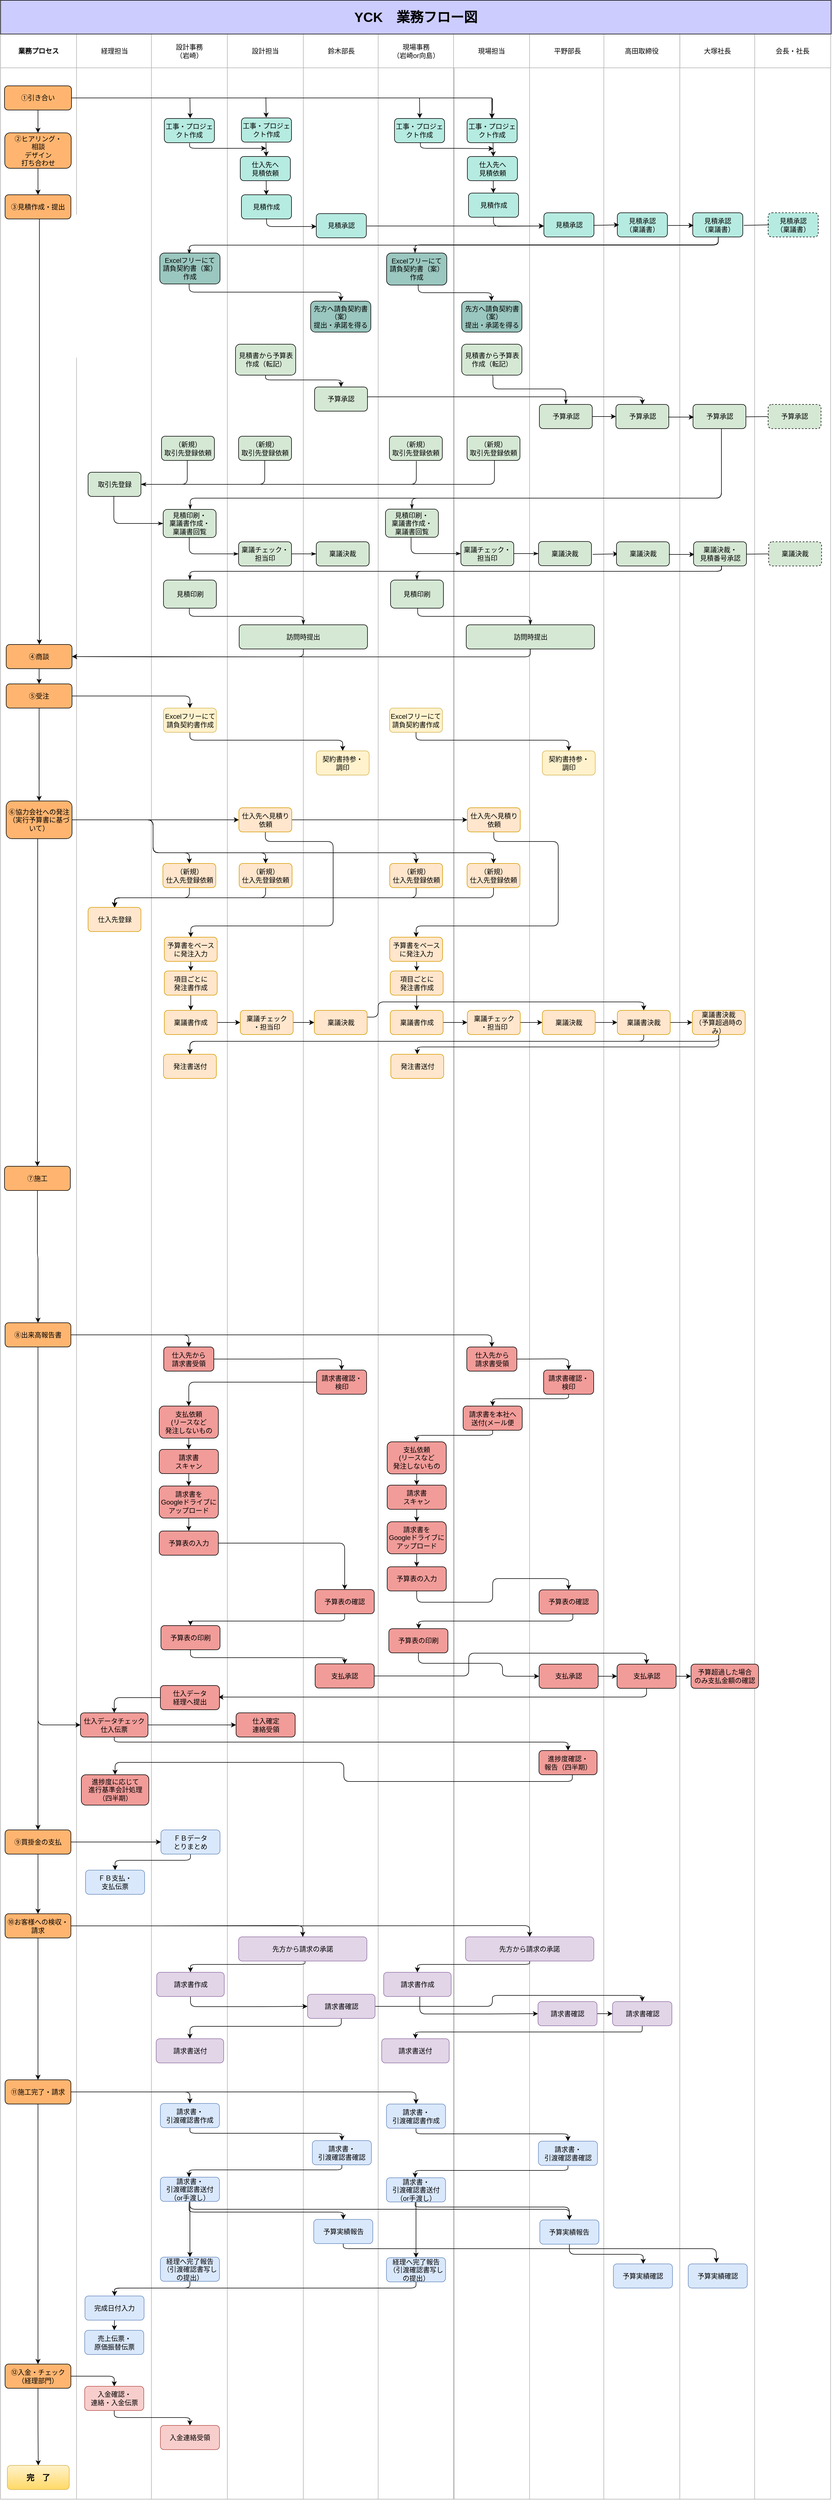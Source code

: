 <mxfile version="14.7.2" type="onedrive" pages="2"><diagram name="Page-1" id="prtHgNgQTEPvFCAcTncT"><mxGraphModel dx="791" dy="651" grid="1" gridSize="5" guides="1" tooltips="1" connect="1" arrows="1" fold="1" page="1" pageScale="1" pageWidth="827" pageHeight="1169" math="0" shadow="0"><root><mxCell id="0"/><mxCell id="1" parent="0"/><mxCell id="mv5QSTBgRpdjpKBlADj9-3" value="" style="shape=process;whiteSpace=wrap;html=1;backgroundOutline=1;size=0.335;strokeColor=#B3B3B3;fillColor=none;" parent="1" vertex="1"><mxGeometry x="9" y="125.25" width="403" height="4319.75" as="geometry"/></mxCell><mxCell id="mv5QSTBgRpdjpKBlADj9-4" value="" style="shape=process;whiteSpace=wrap;html=1;backgroundOutline=1;size=0.335;strokeColor=#B3B3B3;fillColor=none;" parent="1" vertex="1"><mxGeometry x="412" y="125.48" width="403" height="4319.52" as="geometry"/></mxCell><mxCell id="mv5QSTBgRpdjpKBlADj9-5" value="&lt;b&gt;業務プロセス&lt;/b&gt;" style="rounded=0;whiteSpace=wrap;html=1;strokeColor=#B3B3B3;" parent="1" vertex="1"><mxGeometry x="9" y="65.5" width="135" height="60" as="geometry"/></mxCell><mxCell id="mv5QSTBgRpdjpKBlADj9-6" value="経理担当" style="rounded=0;whiteSpace=wrap;html=1;strokeColor=#B3B3B3;" parent="1" vertex="1"><mxGeometry x="144" y="65.5" width="135" height="60" as="geometry"/></mxCell><mxCell id="mv5QSTBgRpdjpKBlADj9-7" value="&lt;div&gt;設計事務&lt;/div&gt;&lt;div&gt;（岩崎）&lt;/div&gt;" style="rounded=0;whiteSpace=wrap;html=1;strokeColor=#B3B3B3;" parent="1" vertex="1"><mxGeometry x="277" y="65.5" width="135" height="60" as="geometry"/></mxCell><mxCell id="mv5QSTBgRpdjpKBlADj9-8" value="設計担当" style="rounded=0;whiteSpace=wrap;html=1;strokeColor=#B3B3B3;" parent="1" vertex="1"><mxGeometry x="412" y="65.5" width="135" height="60" as="geometry"/></mxCell><mxCell id="mv5QSTBgRpdjpKBlADj9-9" value="鈴木部長" style="rounded=0;whiteSpace=wrap;html=1;strokeColor=#B3B3B3;" parent="1" vertex="1"><mxGeometry x="547" y="65.5" width="135" height="60" as="geometry"/></mxCell><mxCell id="mv5QSTBgRpdjpKBlADj9-10" value="&lt;div&gt;現場事務&lt;/div&gt;&lt;div&gt;（岩崎or向島）&lt;/div&gt;" style="rounded=0;whiteSpace=wrap;html=1;strokeColor=#B3B3B3;" parent="1" vertex="1"><mxGeometry x="680" y="65.5" width="135" height="60" as="geometry"/></mxCell><mxCell id="mv5QSTBgRpdjpKBlADj9-140" style="edgeStyle=orthogonalEdgeStyle;rounded=0;orthogonalLoop=1;jettySize=auto;html=1;entryX=0.5;entryY=0;entryDx=0;entryDy=0;" parent="1" source="mv5QSTBgRpdjpKBlADj9-11" target="mv5QSTBgRpdjpKBlADj9-13" edge="1"><mxGeometry relative="1" as="geometry"/></mxCell><mxCell id="mv5QSTBgRpdjpKBlADj9-11" value="①引き合い" style="rounded=1;whiteSpace=wrap;html=1;fillColor=#FFB570;" parent="1" vertex="1"><mxGeometry x="16" y="157.5" width="119" height="43" as="geometry"/></mxCell><mxCell id="mv5QSTBgRpdjpKBlADj9-12" value="工事・プロジェクト作成" style="rounded=1;whiteSpace=wrap;html=1;fillColor=#B6EBE1;" parent="1" vertex="1"><mxGeometry x="709" y="215.5" width="89" height="43" as="geometry"/></mxCell><mxCell id="8Lsw9yTCtssHRGtylrge-4" style="edgeStyle=orthogonalEdgeStyle;rounded=1;orthogonalLoop=1;jettySize=auto;html=1;entryX=0.5;entryY=0;entryDx=0;entryDy=0;" parent="1" source="mv5QSTBgRpdjpKBlADj9-13" target="mv5QSTBgRpdjpKBlADj9-23" edge="1"><mxGeometry relative="1" as="geometry"/></mxCell><mxCell id="mv5QSTBgRpdjpKBlADj9-13" value="&lt;div&gt;②ヒアリング・&lt;/div&gt;&lt;div&gt;相談&lt;/div&gt;&lt;div&gt;デザイン&lt;/div&gt;&lt;div&gt;打ち合わせ&lt;/div&gt;" style="rounded=1;whiteSpace=wrap;html=1;fillColor=#FFB570;" parent="1" vertex="1"><mxGeometry x="16.5" y="241" width="118" height="63" as="geometry"/></mxCell><mxCell id="8Lsw9yTCtssHRGtylrge-5" style="edgeStyle=orthogonalEdgeStyle;rounded=1;orthogonalLoop=1;jettySize=auto;html=1;" parent="1" source="mv5QSTBgRpdjpKBlADj9-23" target="mv5QSTBgRpdjpKBlADj9-51" edge="1"><mxGeometry relative="1" as="geometry"><Array as="points"><mxPoint x="78" y="590"/><mxPoint x="78" y="590"/></Array></mxGeometry></mxCell><mxCell id="mv5QSTBgRpdjpKBlADj9-23" value="&lt;div&gt;③見積作成・提出&lt;br&gt;&lt;/div&gt;" style="rounded=1;whiteSpace=wrap;html=1;fillColor=#FFB570;" parent="1" vertex="1"><mxGeometry x="17" y="351" width="117" height="43" as="geometry"/></mxCell><mxCell id="mv5QSTBgRpdjpKBlADj9-25" value="&lt;b&gt;&lt;font style=&quot;font-size: 14px&quot;&gt;完　了&lt;/font&gt;&lt;/b&gt;" style="rounded=1;whiteSpace=wrap;html=1;fillColor=#fff2cc;gradientColor=#ffd966;strokeColor=#d6b656;" parent="1" vertex="1"><mxGeometry x="21" y="4385" width="110" height="43" as="geometry"/></mxCell><mxCell id="evgMNFWdpNjPDC0drzfe-65" style="edgeStyle=orthogonalEdgeStyle;rounded=1;orthogonalLoop=1;jettySize=auto;html=1;entryX=0.5;entryY=0;entryDx=0;entryDy=0;" parent="1" source="mv5QSTBgRpdjpKBlADj9-32" target="evgMNFWdpNjPDC0drzfe-64" edge="1"><mxGeometry relative="1" as="geometry"/></mxCell><mxCell id="mv5QSTBgRpdjpKBlADj9-32" value="&lt;div&gt;仕入先から&lt;/div&gt;&lt;div&gt;請求書受領&lt;/div&gt;" style="rounded=1;whiteSpace=wrap;html=1;fillColor=#F19C99;" parent="1" vertex="1"><mxGeometry x="299" y="2398" width="89" height="43" as="geometry"/></mxCell><mxCell id="mv5QSTBgRpdjpKBlADj9-33" value="" style="endArrow=classic;html=1;" parent="1" edge="1"><mxGeometry width="50" height="50" relative="1" as="geometry"><mxPoint x="345.5" y="179" as="sourcePoint"/><mxPoint x="346" y="215" as="targetPoint"/></mxGeometry></mxCell><mxCell id="mv5QSTBgRpdjpKBlADj9-34" value="工事・プロジェクト作成" style="rounded=1;whiteSpace=wrap;html=1;fillColor=#B6EBE1;" parent="1" vertex="1"><mxGeometry x="300" y="215.5" width="89" height="43" as="geometry"/></mxCell><mxCell id="mv5QSTBgRpdjpKBlADj9-35" value="" style="endArrow=classic;html=1;" parent="1" edge="1"><mxGeometry width="50" height="50" relative="1" as="geometry"><mxPoint x="480.5" y="178" as="sourcePoint"/><mxPoint x="481" y="214" as="targetPoint"/></mxGeometry></mxCell><mxCell id="mv5QSTBgRpdjpKBlADj9-36" value="工事・プロジェクト作成" style="rounded=1;whiteSpace=wrap;html=1;fillColor=#B6EBE1;" parent="1" vertex="1"><mxGeometry x="437" y="214.5" width="89" height="43" as="geometry"/></mxCell><mxCell id="mv5QSTBgRpdjpKBlADj9-37" value="" style="endArrow=classic;html=1;" parent="1" edge="1"><mxGeometry width="50" height="50" relative="1" as="geometry"><mxPoint x="753.5" y="179" as="sourcePoint"/><mxPoint x="754" y="215" as="targetPoint"/></mxGeometry></mxCell><mxCell id="mv5QSTBgRpdjpKBlADj9-38" value="見積承認" style="rounded=1;whiteSpace=wrap;html=1;fillColor=#B6EBE1;" parent="1" vertex="1"><mxGeometry x="570" y="384.5" width="89" height="43" as="geometry"/></mxCell><mxCell id="mv5QSTBgRpdjpKBlADj9-39" value="" style="shape=process;whiteSpace=wrap;html=1;backgroundOutline=1;size=0.335;fillColor=none;strokeColor=#B3B3B3;" parent="1" vertex="1"><mxGeometry x="814" y="125.5" width="402" height="4319.5" as="geometry"/></mxCell><mxCell id="mv5QSTBgRpdjpKBlADj9-40" value="現場担当" style="rounded=0;whiteSpace=wrap;html=1;" parent="1" vertex="1"><mxGeometry x="815" y="65.5" width="135" height="60" as="geometry"/></mxCell><mxCell id="mv5QSTBgRpdjpKBlADj9-41" value="平野部長" style="rounded=0;whiteSpace=wrap;html=1;" parent="1" vertex="1"><mxGeometry x="950" y="65.5" width="135" height="60" as="geometry"/></mxCell><mxCell id="mv5QSTBgRpdjpKBlADj9-42" value="高田取締役" style="rounded=0;whiteSpace=wrap;html=1;" parent="1" vertex="1"><mxGeometry x="1083" y="65.5" width="135" height="60" as="geometry"/></mxCell><mxCell id="evgMNFWdpNjPDC0drzfe-28" value="" style="edgeStyle=orthogonalEdgeStyle;rounded=1;orthogonalLoop=1;jettySize=auto;html=1;" parent="1" target="mv5QSTBgRpdjpKBlADj9-65" edge="1"><mxGeometry relative="1" as="geometry"><mxPoint x="883" y="180" as="sourcePoint"/></mxGeometry></mxCell><mxCell id="mv5QSTBgRpdjpKBlADj9-44" value="現場担当" style="rounded=0;whiteSpace=wrap;html=1;strokeColor=#B3B3B3;" parent="1" vertex="1"><mxGeometry x="814" y="65.5" width="135" height="60" as="geometry"/></mxCell><mxCell id="mv5QSTBgRpdjpKBlADj9-45" value="平野部長" style="rounded=0;whiteSpace=wrap;html=1;strokeColor=#B3B3B3;" parent="1" vertex="1"><mxGeometry x="949" y="65.5" width="135" height="60" as="geometry"/></mxCell><mxCell id="mv5QSTBgRpdjpKBlADj9-46" value="高田取締役" style="rounded=0;whiteSpace=wrap;html=1;" parent="1" vertex="1"><mxGeometry x="1082" y="65.5" width="135" height="60" as="geometry"/></mxCell><mxCell id="mv5QSTBgRpdjpKBlADj9-47" value="" style="shape=process;whiteSpace=wrap;html=1;backgroundOutline=1;size=0.335;strokeColor=#B3B3B3;fillColor=none;" parent="1" vertex="1"><mxGeometry x="1081" y="125.5" width="403" height="4319.5" as="geometry"/></mxCell><mxCell id="mv5QSTBgRpdjpKBlADj9-48" value="高田取締役" style="rounded=0;whiteSpace=wrap;html=1;strokeColor=#B3B3B3;" parent="1" vertex="1"><mxGeometry x="1081.167" y="65.5" width="135" height="60" as="geometry"/></mxCell><mxCell id="mv5QSTBgRpdjpKBlADj9-49" value="大塚社長" style="rounded=0;whiteSpace=wrap;html=1;strokeColor=#B3B3B3;" parent="1" vertex="1"><mxGeometry x="1216.17" y="65.5" width="133.83" height="60" as="geometry"/></mxCell><mxCell id="mv5QSTBgRpdjpKBlADj9-50" value="会長・社長" style="rounded=0;whiteSpace=wrap;html=1;strokeColor=#B3B3B3;" parent="1" vertex="1"><mxGeometry x="1349.167" y="65.5" width="135" height="60" as="geometry"/></mxCell><mxCell id="evgMNFWdpNjPDC0drzfe-34" style="edgeStyle=orthogonalEdgeStyle;rounded=1;orthogonalLoop=1;jettySize=auto;html=1;entryX=0.5;entryY=0;entryDx=0;entryDy=0;" parent="1" source="mv5QSTBgRpdjpKBlADj9-51" target="mv5QSTBgRpdjpKBlADj9-52" edge="1"><mxGeometry relative="1" as="geometry"/></mxCell><mxCell id="mv5QSTBgRpdjpKBlADj9-51" value="&lt;div&gt;④商談&lt;br&gt;&lt;/div&gt;" style="rounded=1;whiteSpace=wrap;html=1;fillColor=#FFB570;" parent="1" vertex="1"><mxGeometry x="19" y="1150" width="117" height="43" as="geometry"/></mxCell><mxCell id="8Lsw9yTCtssHRGtylrge-8" style="edgeStyle=orthogonalEdgeStyle;rounded=1;orthogonalLoop=1;jettySize=auto;html=1;entryX=0.5;entryY=0;entryDx=0;entryDy=0;" parent="1" source="mv5QSTBgRpdjpKBlADj9-52" target="8Lsw9yTCtssHRGtylrge-6" edge="1"><mxGeometry relative="1" as="geometry"/></mxCell><mxCell id="evgMNFWdpNjPDC0drzfe-35" style="edgeStyle=orthogonalEdgeStyle;rounded=1;orthogonalLoop=1;jettySize=auto;html=1;entryX=0.5;entryY=0;entryDx=0;entryDy=0;" parent="1" source="mv5QSTBgRpdjpKBlADj9-52" target="mv5QSTBgRpdjpKBlADj9-53" edge="1"><mxGeometry relative="1" as="geometry"/></mxCell><mxCell id="mv5QSTBgRpdjpKBlADj9-52" value="&lt;div&gt;⑤受注&lt;br&gt;&lt;/div&gt;" style="rounded=1;whiteSpace=wrap;html=1;fillColor=#FFB570;" parent="1" vertex="1"><mxGeometry x="19" y="1220" width="117" height="43" as="geometry"/></mxCell><mxCell id="evgMNFWdpNjPDC0drzfe-5" style="edgeStyle=orthogonalEdgeStyle;rounded=1;orthogonalLoop=1;jettySize=auto;html=1;entryX=0;entryY=0.5;entryDx=0;entryDy=0;" parent="1" source="mv5QSTBgRpdjpKBlADj9-53" target="evgMNFWdpNjPDC0drzfe-2" edge="1"><mxGeometry relative="1" as="geometry"/></mxCell><mxCell id="evgMNFWdpNjPDC0drzfe-36" style="edgeStyle=orthogonalEdgeStyle;rounded=1;orthogonalLoop=1;jettySize=auto;html=1;entryX=0.5;entryY=0;entryDx=0;entryDy=0;" parent="1" source="mv5QSTBgRpdjpKBlADj9-53" target="evgMNFWdpNjPDC0drzfe-7" edge="1"><mxGeometry relative="1" as="geometry"><Array as="points"><mxPoint x="280" y="1462"/><mxPoint x="280" y="1520"/><mxPoint x="345" y="1520"/></Array></mxGeometry></mxCell><mxCell id="evgMNFWdpNjPDC0drzfe-37" style="edgeStyle=orthogonalEdgeStyle;rounded=1;orthogonalLoop=1;jettySize=auto;html=1;" parent="1" source="mv5QSTBgRpdjpKBlADj9-53" target="evgMNFWdpNjPDC0drzfe-8" edge="1"><mxGeometry relative="1" as="geometry"><Array as="points"><mxPoint x="280" y="1462"/><mxPoint x="280" y="1520"/><mxPoint x="480" y="1520"/></Array></mxGeometry></mxCell><mxCell id="evgMNFWdpNjPDC0drzfe-38" style="edgeStyle=orthogonalEdgeStyle;rounded=1;orthogonalLoop=1;jettySize=auto;html=1;entryX=0.5;entryY=0;entryDx=0;entryDy=0;" parent="1" source="mv5QSTBgRpdjpKBlADj9-53" target="evgMNFWdpNjPDC0drzfe-9" edge="1"><mxGeometry relative="1" as="geometry"><Array as="points"><mxPoint x="280" y="1462"/><mxPoint x="280" y="1520"/><mxPoint x="748" y="1520"/></Array></mxGeometry></mxCell><mxCell id="evgMNFWdpNjPDC0drzfe-39" style="edgeStyle=orthogonalEdgeStyle;rounded=1;orthogonalLoop=1;jettySize=auto;html=1;entryX=0.5;entryY=0;entryDx=0;entryDy=0;" parent="1" source="mv5QSTBgRpdjpKBlADj9-53" target="evgMNFWdpNjPDC0drzfe-10" edge="1"><mxGeometry relative="1" as="geometry"><Array as="points"><mxPoint x="280" y="1462"/><mxPoint x="280" y="1520"/><mxPoint x="885" y="1520"/></Array></mxGeometry></mxCell><mxCell id="evgMNFWdpNjPDC0drzfe-59" style="edgeStyle=orthogonalEdgeStyle;rounded=1;orthogonalLoop=1;jettySize=auto;html=1;entryX=0.5;entryY=0;entryDx=0;entryDy=0;" parent="1" source="mv5QSTBgRpdjpKBlADj9-53" target="mv5QSTBgRpdjpKBlADj9-54" edge="1"><mxGeometry relative="1" as="geometry"><Array as="points"><mxPoint x="75" y="1690"/><mxPoint x="75" y="1690"/></Array></mxGeometry></mxCell><mxCell id="mv5QSTBgRpdjpKBlADj9-53" value="&lt;div&gt;&lt;div&gt;⑥協力会社への発注&lt;/div&gt;&lt;div&gt;（実行予算書に基づいて）&lt;/div&gt;&lt;/div&gt;" style="rounded=1;whiteSpace=wrap;html=1;fillColor=#FFB570;" parent="1" vertex="1"><mxGeometry x="19" y="1428" width="117" height="67" as="geometry"/></mxCell><mxCell id="evgMNFWdpNjPDC0drzfe-60" style="edgeStyle=orthogonalEdgeStyle;rounded=1;orthogonalLoop=1;jettySize=auto;html=1;entryX=0.5;entryY=0;entryDx=0;entryDy=0;" parent="1" source="mv5QSTBgRpdjpKBlADj9-54" target="mv5QSTBgRpdjpKBlADj9-55" edge="1"><mxGeometry relative="1" as="geometry"/></mxCell><mxCell id="mv5QSTBgRpdjpKBlADj9-54" value="&lt;div&gt;⑦施工&lt;br&gt;&lt;/div&gt;" style="rounded=1;whiteSpace=wrap;html=1;fillColor=#FFB570;" parent="1" vertex="1"><mxGeometry x="16" y="2077" width="117" height="43" as="geometry"/></mxCell><mxCell id="evgMNFWdpNjPDC0drzfe-61" style="edgeStyle=orthogonalEdgeStyle;rounded=1;orthogonalLoop=1;jettySize=auto;html=1;entryX=0.5;entryY=0;entryDx=0;entryDy=0;" parent="1" source="mv5QSTBgRpdjpKBlADj9-55" target="mv5QSTBgRpdjpKBlADj9-32" edge="1"><mxGeometry relative="1" as="geometry"/></mxCell><mxCell id="evgMNFWdpNjPDC0drzfe-63" style="edgeStyle=orthogonalEdgeStyle;rounded=1;orthogonalLoop=1;jettySize=auto;html=1;entryX=0.5;entryY=0;entryDx=0;entryDy=0;" parent="1" source="mv5QSTBgRpdjpKBlADj9-55" target="evgMNFWdpNjPDC0drzfe-62" edge="1"><mxGeometry relative="1" as="geometry"/></mxCell><mxCell id="evgMNFWdpNjPDC0drzfe-109" style="edgeStyle=orthogonalEdgeStyle;rounded=1;orthogonalLoop=1;jettySize=auto;html=1;" parent="1" source="mv5QSTBgRpdjpKBlADj9-55" target="mv5QSTBgRpdjpKBlADj9-56" edge="1"><mxGeometry relative="1" as="geometry"/></mxCell><mxCell id="evgMNFWdpNjPDC0drzfe-110" style="edgeStyle=orthogonalEdgeStyle;rounded=1;orthogonalLoop=1;jettySize=auto;html=1;entryX=0;entryY=0.5;entryDx=0;entryDy=0;" parent="1" source="mv5QSTBgRpdjpKBlADj9-55" target="evgMNFWdpNjPDC0drzfe-106" edge="1"><mxGeometry relative="1" as="geometry"><Array as="points"><mxPoint x="76" y="3070"/></Array></mxGeometry></mxCell><mxCell id="mv5QSTBgRpdjpKBlADj9-55" value="&lt;div&gt;⑧出来高報告書&lt;br&gt;&lt;/div&gt;" style="rounded=1;whiteSpace=wrap;html=1;fillColor=#FFB570;" parent="1" vertex="1"><mxGeometry x="17" y="2355" width="117" height="43" as="geometry"/></mxCell><mxCell id="evgMNFWdpNjPDC0drzfe-119" style="edgeStyle=orthogonalEdgeStyle;rounded=1;orthogonalLoop=1;jettySize=auto;html=1;exitX=1;exitY=0.5;exitDx=0;exitDy=0;entryX=0;entryY=0.5;entryDx=0;entryDy=0;" parent="1" source="mv5QSTBgRpdjpKBlADj9-56" target="evgMNFWdpNjPDC0drzfe-117" edge="1"><mxGeometry relative="1" as="geometry"/></mxCell><mxCell id="evgMNFWdpNjPDC0drzfe-180" style="edgeStyle=orthogonalEdgeStyle;rounded=1;orthogonalLoop=1;jettySize=auto;html=1;exitX=0.5;exitY=1;exitDx=0;exitDy=0;entryX=0.5;entryY=0;entryDx=0;entryDy=0;" parent="1" source="mv5QSTBgRpdjpKBlADj9-56" target="mv5QSTBgRpdjpKBlADj9-57" edge="1"><mxGeometry relative="1" as="geometry"/></mxCell><mxCell id="mv5QSTBgRpdjpKBlADj9-56" value="&lt;div&gt;⑨買掛金の支払&lt;br&gt;&lt;/div&gt;" style="rounded=1;whiteSpace=wrap;html=1;fillColor=#FFB570;" parent="1" vertex="1"><mxGeometry x="17" y="3256" width="117" height="43" as="geometry"/></mxCell><mxCell id="evgMNFWdpNjPDC0drzfe-126" style="edgeStyle=orthogonalEdgeStyle;rounded=1;orthogonalLoop=1;jettySize=auto;html=1;entryX=0.5;entryY=0;entryDx=0;entryDy=0;" parent="1" source="mv5QSTBgRpdjpKBlADj9-57" target="evgMNFWdpNjPDC0drzfe-122" edge="1"><mxGeometry relative="1" as="geometry"/></mxCell><mxCell id="evgMNFWdpNjPDC0drzfe-138" style="edgeStyle=orthogonalEdgeStyle;rounded=1;orthogonalLoop=1;jettySize=auto;html=1;entryX=0.5;entryY=0;entryDx=0;entryDy=0;" parent="1" source="mv5QSTBgRpdjpKBlADj9-57" target="evgMNFWdpNjPDC0drzfe-134" edge="1"><mxGeometry relative="1" as="geometry"/></mxCell><mxCell id="evgMNFWdpNjPDC0drzfe-181" style="edgeStyle=orthogonalEdgeStyle;rounded=1;orthogonalLoop=1;jettySize=auto;html=1;entryX=0.5;entryY=0;entryDx=0;entryDy=0;" parent="1" source="mv5QSTBgRpdjpKBlADj9-57" target="mv5QSTBgRpdjpKBlADj9-58" edge="1"><mxGeometry relative="1" as="geometry"/></mxCell><mxCell id="mv5QSTBgRpdjpKBlADj9-57" value="&lt;div&gt;⑩お客様への検収・請求&lt;br&gt;&lt;/div&gt;" style="rounded=1;whiteSpace=wrap;html=1;fillColor=#FFB570;" parent="1" vertex="1"><mxGeometry x="17" y="3405" width="117" height="43" as="geometry"/></mxCell><mxCell id="evgMNFWdpNjPDC0drzfe-146" style="edgeStyle=orthogonalEdgeStyle;rounded=1;orthogonalLoop=1;jettySize=auto;html=1;entryX=0.5;entryY=0;entryDx=0;entryDy=0;" parent="1" source="mv5QSTBgRpdjpKBlADj9-58" target="evgMNFWdpNjPDC0drzfe-145" edge="1"><mxGeometry relative="1" as="geometry"/></mxCell><mxCell id="evgMNFWdpNjPDC0drzfe-165" style="edgeStyle=orthogonalEdgeStyle;rounded=1;orthogonalLoop=1;jettySize=auto;html=1;entryX=0.5;entryY=0;entryDx=0;entryDy=0;" parent="1" source="mv5QSTBgRpdjpKBlADj9-58" target="evgMNFWdpNjPDC0drzfe-157" edge="1"><mxGeometry relative="1" as="geometry"/></mxCell><mxCell id="evgMNFWdpNjPDC0drzfe-182" style="edgeStyle=orthogonalEdgeStyle;rounded=1;orthogonalLoop=1;jettySize=auto;html=1;exitX=0.5;exitY=1;exitDx=0;exitDy=0;entryX=0.5;entryY=0;entryDx=0;entryDy=0;" parent="1" source="mv5QSTBgRpdjpKBlADj9-58" target="mv5QSTBgRpdjpKBlADj9-59" edge="1"><mxGeometry relative="1" as="geometry"/></mxCell><mxCell id="mv5QSTBgRpdjpKBlADj9-58" value="&lt;div&gt;⑪施工完了・請求&lt;br&gt;&lt;/div&gt;" style="rounded=1;whiteSpace=wrap;html=1;fillColor=#FFB570;" parent="1" vertex="1"><mxGeometry x="17" y="3700" width="117" height="43" as="geometry"/></mxCell><mxCell id="evgMNFWdpNjPDC0drzfe-178" style="edgeStyle=orthogonalEdgeStyle;rounded=1;orthogonalLoop=1;jettySize=auto;html=1;entryX=0.5;entryY=0;entryDx=0;entryDy=0;" parent="1" source="mv5QSTBgRpdjpKBlADj9-59" target="evgMNFWdpNjPDC0drzfe-176" edge="1"><mxGeometry relative="1" as="geometry"><Array as="points"><mxPoint x="211" y="4227"/></Array></mxGeometry></mxCell><mxCell id="evgMNFWdpNjPDC0drzfe-183" style="edgeStyle=orthogonalEdgeStyle;rounded=1;orthogonalLoop=1;jettySize=auto;html=1;entryX=0.5;entryY=0;entryDx=0;entryDy=0;" parent="1" source="mv5QSTBgRpdjpKBlADj9-59" target="mv5QSTBgRpdjpKBlADj9-25" edge="1"><mxGeometry relative="1" as="geometry"/></mxCell><mxCell id="mv5QSTBgRpdjpKBlADj9-59" value="&lt;div&gt;&lt;div&gt;⑫入金・チェック&lt;/div&gt;&lt;div&gt;（経理部門）&lt;/div&gt;&lt;/div&gt;" style="rounded=1;whiteSpace=wrap;html=1;fillColor=#FFB570;" parent="1" vertex="1"><mxGeometry x="17" y="4205" width="117" height="43" as="geometry"/></mxCell><mxCell id="mv5QSTBgRpdjpKBlADj9-60" value="&lt;div&gt;仕入先へ&lt;/div&gt;&lt;div&gt;見積依頼&lt;/div&gt;" style="rounded=1;whiteSpace=wrap;html=1;fillColor=#B6EBE1;" parent="1" vertex="1"><mxGeometry x="435" y="283" width="89" height="43" as="geometry"/></mxCell><mxCell id="mv5QSTBgRpdjpKBlADj9-61" style="edgeStyle=orthogonalEdgeStyle;rounded=1;orthogonalLoop=1;jettySize=auto;html=1;entryX=0.515;entryY=1.016;entryDx=0;entryDy=0;entryPerimeter=0;startArrow=classicThin;startFill=1;endArrow=none;endFill=0;exitX=0.488;exitY=0.029;exitDx=0;exitDy=0;exitPerimeter=0;" parent="1" edge="1"><mxGeometry relative="1" as="geometry"><mxPoint x="344.353" y="456.882" as="sourcePoint"/><mxPoint x="1284.353" y="427.471" as="targetPoint"/><Array as="points"><mxPoint x="344" y="440.5"/><mxPoint x="1285" y="440.5"/></Array></mxGeometry></mxCell><mxCell id="mv5QSTBgRpdjpKBlADj9-62" value="&lt;div&gt;Excelフリーにて&lt;/div&gt;&lt;div&gt;請負契約書（案）作成&lt;/div&gt;" style="rounded=1;whiteSpace=wrap;html=1;fillColor=#9AC7BF;" parent="1" vertex="1"><mxGeometry x="292" y="454.5" width="107" height="55" as="geometry"/></mxCell><mxCell id="mv5QSTBgRpdjpKBlADj9-63" value="見積作成" style="rounded=1;whiteSpace=wrap;html=1;fillColor=#B6EBE1;" parent="1" vertex="1"><mxGeometry x="437" y="351" width="89" height="43" as="geometry"/></mxCell><mxCell id="mv5QSTBgRpdjpKBlADj9-64" value="" style="endArrow=classic;html=1;" parent="1" edge="1"><mxGeometry width="50" height="50" relative="1" as="geometry"><mxPoint x="345" y="259.5" as="sourcePoint"/><mxPoint x="481" y="268.5" as="targetPoint"/><Array as="points"><mxPoint x="345" y="268.5"/><mxPoint x="413" y="268.5"/></Array></mxGeometry></mxCell><mxCell id="mv5QSTBgRpdjpKBlADj9-65" value="工事・プロジェクト作成" style="rounded=1;whiteSpace=wrap;html=1;fillColor=#B6EBE1;" parent="1" vertex="1"><mxGeometry x="838" y="215.5" width="89" height="43" as="geometry"/></mxCell><mxCell id="mv5QSTBgRpdjpKBlADj9-66" value="" style="edgeStyle=orthogonalEdgeStyle;rounded=0;orthogonalLoop=1;jettySize=auto;html=1;" parent="1" source="mv5QSTBgRpdjpKBlADj9-11" target="mv5QSTBgRpdjpKBlADj9-65" edge="1"><mxGeometry relative="1" as="geometry"><mxPoint x="882" y="224.5" as="targetPoint"/><Array as="points"><mxPoint x="882" y="179.5"/></Array></mxGeometry></mxCell><mxCell id="mv5QSTBgRpdjpKBlADj9-67" value="" style="endArrow=classic;html=1;exitX=0.468;exitY=1.022;exitDx=0;exitDy=0;exitPerimeter=0;" parent="1" edge="1"><mxGeometry width="50" height="50" relative="1" as="geometry"><mxPoint x="480.652" y="258.446" as="sourcePoint"/><mxPoint x="481.104" y="283" as="targetPoint"/></mxGeometry></mxCell><mxCell id="mv5QSTBgRpdjpKBlADj9-68" value="" style="endArrow=classic;html=1;entryX=0.476;entryY=0.012;entryDx=0;entryDy=0;entryPerimeter=0;" parent="1" edge="1"><mxGeometry width="50" height="50" relative="1" as="geometry"><mxPoint x="481" y="326.5" as="sourcePoint"/><mxPoint x="481.364" y="351.516" as="targetPoint"/></mxGeometry></mxCell><mxCell id="mv5QSTBgRpdjpKBlADj9-69" value="" style="endArrow=classic;html=1;entryX=0.004;entryY=0.532;entryDx=0;entryDy=0;entryPerimeter=0;" parent="1" target="mv5QSTBgRpdjpKBlADj9-38" edge="1"><mxGeometry width="50" height="50" relative="1" as="geometry"><mxPoint x="481.5" y="393" as="sourcePoint"/><mxPoint x="572" y="402.5" as="targetPoint"/><Array as="points"><mxPoint x="482" y="407.5"/></Array></mxGeometry></mxCell><mxCell id="mv5QSTBgRpdjpKBlADj9-70" value="見積承認" style="rounded=1;whiteSpace=wrap;html=1;fillColor=#B6EBE1;" parent="1" vertex="1"><mxGeometry x="974.5" y="383" width="89" height="43" as="geometry"/></mxCell><mxCell id="mv5QSTBgRpdjpKBlADj9-71" value="&lt;div&gt;仕入先へ&lt;/div&gt;&lt;div&gt;見積依頼&lt;/div&gt;" style="rounded=1;whiteSpace=wrap;html=1;fillColor=#B6EBE1;" parent="1" vertex="1"><mxGeometry x="838.5" y="283" width="89" height="43" as="geometry"/></mxCell><mxCell id="mv5QSTBgRpdjpKBlADj9-72" value="見積作成" style="rounded=1;whiteSpace=wrap;html=1;fillColor=#B6EBE1;" parent="1" vertex="1"><mxGeometry x="840.5" y="348" width="89" height="43" as="geometry"/></mxCell><mxCell id="mv5QSTBgRpdjpKBlADj9-73" value="" style="endArrow=classic;html=1;" parent="1" source="mv5QSTBgRpdjpKBlADj9-12" edge="1"><mxGeometry width="50" height="50" relative="1" as="geometry"><mxPoint x="755.5" y="259.5" as="sourcePoint"/><mxPoint x="885" y="269" as="targetPoint"/><Array as="points"><mxPoint x="755.5" y="268.5"/><mxPoint x="823.5" y="268.5"/><mxPoint x="885" y="269"/></Array></mxGeometry></mxCell><mxCell id="mv5QSTBgRpdjpKBlADj9-74" value="" style="endArrow=classic;html=1;exitX=0.468;exitY=1.022;exitDx=0;exitDy=0;exitPerimeter=0;" parent="1" edge="1"><mxGeometry width="50" height="50" relative="1" as="geometry"><mxPoint x="884.152" y="258.446" as="sourcePoint"/><mxPoint x="884.604" y="283" as="targetPoint"/></mxGeometry></mxCell><mxCell id="mv5QSTBgRpdjpKBlADj9-75" value="" style="endArrow=classic;html=1;" parent="1" target="mv5QSTBgRpdjpKBlADj9-72" edge="1"><mxGeometry width="50" height="50" relative="1" as="geometry"><mxPoint x="884.5" y="326.5" as="sourcePoint"/><mxPoint x="885" y="346.5" as="targetPoint"/></mxGeometry></mxCell><mxCell id="mv5QSTBgRpdjpKBlADj9-76" value="" style="endArrow=classic;html=1;exitX=0.498;exitY=0.98;exitDx=0;exitDy=0;exitPerimeter=0;" parent="1" source="mv5QSTBgRpdjpKBlADj9-72" edge="1"><mxGeometry width="50" height="50" relative="1" as="geometry"><mxPoint x="892" y="393" as="sourcePoint"/><mxPoint x="974.5" y="406.5" as="targetPoint"/><Array as="points"><mxPoint x="885" y="407"/></Array></mxGeometry></mxCell><mxCell id="mv5QSTBgRpdjpKBlADj9-77" value="" style="edgeStyle=orthogonalEdgeStyle;rounded=0;orthogonalLoop=1;jettySize=auto;html=1;" parent="1" edge="1"><mxGeometry relative="1" as="geometry"><mxPoint x="974.5" y="406.5" as="targetPoint"/><mxPoint x="660" y="406.5" as="sourcePoint"/></mxGeometry></mxCell><mxCell id="mv5QSTBgRpdjpKBlADj9-78" value="&lt;div&gt;見積承認&lt;/div&gt;&lt;div&gt;（稟議書）&lt;/div&gt;" style="rounded=1;whiteSpace=wrap;html=1;fillColor=#B6EBE1;" parent="1" vertex="1"><mxGeometry x="1105" y="383" width="89" height="43" as="geometry"/></mxCell><mxCell id="mv5QSTBgRpdjpKBlADj9-79" value="&lt;div&gt;見積承認&lt;/div&gt;&lt;div&gt;（稟議書）&lt;/div&gt;" style="rounded=1;whiteSpace=wrap;html=1;fillColor=#B6EBE1;" parent="1" vertex="1"><mxGeometry x="1239" y="383" width="89" height="43" as="geometry"/></mxCell><mxCell id="mv5QSTBgRpdjpKBlADj9-80" value="&lt;div&gt;見積承認&lt;/div&gt;&lt;div&gt;（稟議書）&lt;/div&gt;" style="rounded=1;whiteSpace=wrap;html=1;dashed=1;fillColor=#B6EBE1;" parent="1" vertex="1"><mxGeometry x="1373" y="383" width="89" height="43" as="geometry"/></mxCell><mxCell id="mv5QSTBgRpdjpKBlADj9-81" value="" style="endArrow=classic;html=1;exitX=0.992;exitY=0.519;exitDx=0;exitDy=0;exitPerimeter=0;" parent="1" source="mv5QSTBgRpdjpKBlADj9-70" edge="1"><mxGeometry width="50" height="50" relative="1" as="geometry"><mxPoint x="1035" y="336.5" as="sourcePoint"/><mxPoint x="1108" y="404.5" as="targetPoint"/><Array as="points"><mxPoint x="1108" y="404.5"/></Array></mxGeometry></mxCell><mxCell id="mv5QSTBgRpdjpKBlADj9-82" value="" style="endArrow=classic;html=1;" parent="1" edge="1"><mxGeometry width="50" height="50" relative="1" as="geometry"><mxPoint x="1195.0" y="405.5" as="sourcePoint"/><mxPoint x="1240.5" y="405.5" as="targetPoint"/><Array as="points"><mxPoint x="1240.5" y="405.5"/></Array></mxGeometry></mxCell><mxCell id="mv5QSTBgRpdjpKBlADj9-83" value="" style="endArrow=none;html=1;exitX=0.992;exitY=0.519;exitDx=0;exitDy=0;exitPerimeter=0;endFill=0;" parent="1" edge="1"><mxGeometry width="50" height="50" relative="1" as="geometry"><mxPoint x="1329.788" y="405.317" as="sourcePoint"/><mxPoint x="1375.0" y="404.5" as="targetPoint"/><Array as="points"/></mxGeometry></mxCell><mxCell id="mv5QSTBgRpdjpKBlADj9-84" value="&lt;div&gt;Excelフリーにて&lt;/div&gt;&lt;div&gt;請負契約書（案）作成&lt;/div&gt;" style="rounded=1;whiteSpace=wrap;html=1;fillColor=#9AC7BF;" parent="1" vertex="1"><mxGeometry x="695" y="454.5" width="107" height="57" as="geometry"/></mxCell><mxCell id="mv5QSTBgRpdjpKBlADj9-85" value="&lt;div&gt;先方へ請負契約書（案）&lt;/div&gt;&lt;div&gt;提出・承諾を得る&lt;/div&gt;" style="rounded=1;whiteSpace=wrap;html=1;fillColor=#9AC7BF;" parent="1" vertex="1"><mxGeometry x="560" y="540" width="107" height="55" as="geometry"/></mxCell><mxCell id="mv5QSTBgRpdjpKBlADj9-86" value="" style="endArrow=classic;html=1;entryX=0.5;entryY=0;entryDx=0;entryDy=0;entryPerimeter=0;" parent="1" target="mv5QSTBgRpdjpKBlADj9-85" edge="1"><mxGeometry width="50" height="50" relative="1" as="geometry"><mxPoint x="344" y="509.5" as="sourcePoint"/><mxPoint x="563" y="522.393" as="targetPoint"/><Array as="points"><mxPoint x="344.5" y="524"/><mxPoint x="614" y="524"/></Array></mxGeometry></mxCell><mxCell id="mv5QSTBgRpdjpKBlADj9-87" value="&lt;div&gt;先方へ請負契約書（案）&lt;/div&gt;&lt;div&gt;提出・承諾を得る&lt;/div&gt;" style="rounded=1;whiteSpace=wrap;html=1;fillColor=#9AC7BF;" parent="1" vertex="1"><mxGeometry x="828.5" y="540" width="107" height="55" as="geometry"/></mxCell><mxCell id="mv5QSTBgRpdjpKBlADj9-88" value="" style="endArrow=classic;html=1;entryX=0.494;entryY=-0.009;entryDx=0;entryDy=0;entryPerimeter=0;" parent="1" target="mv5QSTBgRpdjpKBlADj9-87" edge="1"><mxGeometry width="50" height="50" relative="1" as="geometry"><mxPoint x="751" y="510.5" as="sourcePoint"/><mxPoint x="970" y="523.393" as="targetPoint"/><Array as="points"><mxPoint x="751.5" y="525"/><mxPoint x="881" y="525"/></Array></mxGeometry></mxCell><mxCell id="mv5QSTBgRpdjpKBlADj9-89" style="edgeStyle=orthogonalEdgeStyle;rounded=1;orthogonalLoop=1;jettySize=auto;html=1;entryX=0.523;entryY=1;entryDx=0;entryDy=0;entryPerimeter=0;startArrow=classicThin;startFill=1;endArrow=none;endFill=0;exitX=0.477;exitY=0.021;exitDx=0;exitDy=0;exitPerimeter=0;" parent="1" edge="1"><mxGeometry relative="1" as="geometry"><mxPoint x="745.529" y="454.529" as="sourcePoint"/><mxPoint x="1284.353" y="425.118" as="targetPoint"/><Array as="points"><mxPoint x="746" y="440"/><mxPoint x="1285" y="440"/></Array></mxGeometry></mxCell><mxCell id="mv5QSTBgRpdjpKBlADj9-147" style="edgeStyle=orthogonalEdgeStyle;rounded=1;orthogonalLoop=1;jettySize=auto;html=1;entryX=0.5;entryY=0;entryDx=0;entryDy=0;" parent="1" source="mv5QSTBgRpdjpKBlADj9-90" target="mv5QSTBgRpdjpKBlADj9-94" edge="1"><mxGeometry relative="1" as="geometry"><Array as="points"><mxPoint x="480" y="680"/><mxPoint x="614" y="680"/></Array></mxGeometry></mxCell><mxCell id="mv5QSTBgRpdjpKBlADj9-90" value="&lt;div&gt;見積書から予算表&lt;/div&gt;&lt;div&gt;作成（転記）&lt;/div&gt;" style="rounded=1;whiteSpace=wrap;html=1;fillColor=#D5E8D4;" parent="1" vertex="1"><mxGeometry x="426.5" y="616.5" width="107" height="55" as="geometry"/></mxCell><mxCell id="mv5QSTBgRpdjpKBlADj9-91" value="&lt;div&gt;見積書から予算表&lt;/div&gt;&lt;div&gt;作成（転記）&lt;/div&gt;" style="rounded=1;whiteSpace=wrap;html=1;fillColor=#D5E8D4;" parent="1" vertex="1"><mxGeometry x="828.5" y="616.5" width="107" height="55" as="geometry"/></mxCell><mxCell id="mv5QSTBgRpdjpKBlADj9-145" style="edgeStyle=orthogonalEdgeStyle;rounded=1;orthogonalLoop=1;jettySize=auto;html=1;entryX=0.5;entryY=0;entryDx=0;entryDy=0;" parent="1" source="mv5QSTBgRpdjpKBlADj9-94" target="mv5QSTBgRpdjpKBlADj9-96" edge="1"><mxGeometry relative="1" as="geometry"><Array as="points"><mxPoint x="1150" y="710"/></Array></mxGeometry></mxCell><mxCell id="mv5QSTBgRpdjpKBlADj9-94" value="予算承認" style="rounded=1;whiteSpace=wrap;html=1;fillColor=#D5E8D4;" parent="1" vertex="1"><mxGeometry x="567" y="692.5" width="94" height="43" as="geometry"/></mxCell><mxCell id="mv5QSTBgRpdjpKBlADj9-146" style="edgeStyle=orthogonalEdgeStyle;rounded=1;orthogonalLoop=1;jettySize=auto;html=1;" parent="1" source="mv5QSTBgRpdjpKBlADj9-95" target="mv5QSTBgRpdjpKBlADj9-96" edge="1"><mxGeometry relative="1" as="geometry"/></mxCell><mxCell id="mv5QSTBgRpdjpKBlADj9-95" value="予算承認" style="rounded=1;whiteSpace=wrap;html=1;fillColor=#D5E8D4;" parent="1" vertex="1"><mxGeometry x="966.5" y="723.5" width="94" height="43" as="geometry"/></mxCell><mxCell id="mv5QSTBgRpdjpKBlADj9-96" value="予算承認" style="rounded=1;whiteSpace=wrap;html=1;fillColor=#D5E8D4;" parent="1" vertex="1"><mxGeometry x="1102.5" y="723.5" width="94" height="43" as="geometry"/></mxCell><mxCell id="mv5QSTBgRpdjpKBlADj9-97" value="予算承認" style="rounded=1;whiteSpace=wrap;html=1;fillColor=#D5E8D4;" parent="1" vertex="1"><mxGeometry x="1239.5" y="723.5" width="94" height="43" as="geometry"/></mxCell><mxCell id="mv5QSTBgRpdjpKBlADj9-99" value="" style="endArrow=classic;html=1;" parent="1" edge="1"><mxGeometry width="50" height="50" relative="1" as="geometry"><mxPoint x="1195.5" y="746.0" as="sourcePoint"/><mxPoint x="1241" y="746.0" as="targetPoint"/><Array as="points"><mxPoint x="1241" y="746"/></Array></mxGeometry></mxCell><mxCell id="mv5QSTBgRpdjpKBlADj9-100" value="" style="endArrow=none;html=1;endFill=0;exitX=0.995;exitY=0.512;exitDx=0;exitDy=0;exitPerimeter=0;entryX=0.074;entryY=0.5;entryDx=0;entryDy=0;entryPerimeter=0;" parent="1" source="mv5QSTBgRpdjpKBlADj9-97" target="mv5QSTBgRpdjpKBlADj9-101" edge="1"><mxGeometry width="50" height="50" relative="1" as="geometry"><mxPoint x="1340" y="745" as="sourcePoint"/><mxPoint x="1370" y="745" as="targetPoint"/><Array as="points"/></mxGeometry></mxCell><mxCell id="mv5QSTBgRpdjpKBlADj9-101" value="予算承認" style="rounded=1;whiteSpace=wrap;html=1;fillColor=#D5E8D4;dashed=1;" parent="1" vertex="1"><mxGeometry x="1373" y="723.5" width="94" height="43" as="geometry"/></mxCell><mxCell id="mv5QSTBgRpdjpKBlADj9-102" value="&lt;div&gt;（新規）&lt;/div&gt;&lt;div&gt;取引先登録依頼&lt;/div&gt;" style="rounded=1;whiteSpace=wrap;html=1;fillColor=#D5E8D4;" parent="1" vertex="1"><mxGeometry x="295" y="780" width="94" height="43" as="geometry"/></mxCell><mxCell id="mv5QSTBgRpdjpKBlADj9-103" value="&lt;div&gt;（新規）&lt;/div&gt;&lt;div&gt;取引先登録依頼&lt;/div&gt;" style="rounded=1;whiteSpace=wrap;html=1;fillColor=#D5E8D4;" parent="1" vertex="1"><mxGeometry x="432" y="780" width="94" height="43" as="geometry"/></mxCell><mxCell id="mv5QSTBgRpdjpKBlADj9-104" value="&lt;div&gt;（新規）&lt;/div&gt;&lt;div&gt;取引先登録依頼&lt;/div&gt;" style="rounded=1;whiteSpace=wrap;html=1;fillColor=#D5E8D4;" parent="1" vertex="1"><mxGeometry x="700" y="780" width="94" height="43" as="geometry"/></mxCell><mxCell id="mv5QSTBgRpdjpKBlADj9-105" value="&lt;div&gt;（新規）&lt;/div&gt;&lt;div&gt;取引先登録依頼&lt;/div&gt;" style="rounded=1;whiteSpace=wrap;html=1;fillColor=#D5E8D4;" parent="1" vertex="1"><mxGeometry x="838" y="780" width="94" height="43" as="geometry"/></mxCell><mxCell id="mv5QSTBgRpdjpKBlADj9-106" style="edgeStyle=orthogonalEdgeStyle;rounded=1;orthogonalLoop=1;jettySize=auto;html=1;entryX=0.518;entryY=0.995;entryDx=0;entryDy=0;entryPerimeter=0;startArrow=classicThin;startFill=1;endArrow=none;endFill=0;" parent="1" source="mv5QSTBgRpdjpKBlADj9-110" target="mv5QSTBgRpdjpKBlADj9-105" edge="1"><mxGeometry relative="1" as="geometry"/></mxCell><mxCell id="mv5QSTBgRpdjpKBlADj9-107" style="edgeStyle=orthogonalEdgeStyle;rounded=1;orthogonalLoop=1;jettySize=auto;html=1;entryX=0.509;entryY=1.022;entryDx=0;entryDy=0;entryPerimeter=0;startArrow=classicThin;startFill=1;endArrow=none;endFill=0;" parent="1" source="mv5QSTBgRpdjpKBlADj9-110" target="mv5QSTBgRpdjpKBlADj9-104" edge="1"><mxGeometry relative="1" as="geometry"/></mxCell><mxCell id="mv5QSTBgRpdjpKBlADj9-108" style="edgeStyle=orthogonalEdgeStyle;rounded=1;orthogonalLoop=1;jettySize=auto;html=1;entryX=0.494;entryY=0.995;entryDx=0;entryDy=0;entryPerimeter=0;startArrow=classicThin;startFill=1;endArrow=none;endFill=0;" parent="1" source="mv5QSTBgRpdjpKBlADj9-110" target="mv5QSTBgRpdjpKBlADj9-103" edge="1"><mxGeometry relative="1" as="geometry"/></mxCell><mxCell id="mv5QSTBgRpdjpKBlADj9-109" style="edgeStyle=orthogonalEdgeStyle;rounded=1;orthogonalLoop=1;jettySize=auto;html=1;entryX=0.487;entryY=0.995;entryDx=0;entryDy=0;entryPerimeter=0;startArrow=classicThin;startFill=1;endArrow=none;endFill=0;" parent="1" source="mv5QSTBgRpdjpKBlADj9-110" target="mv5QSTBgRpdjpKBlADj9-102" edge="1"><mxGeometry relative="1" as="geometry"/></mxCell><mxCell id="mv5QSTBgRpdjpKBlADj9-110" value="取引先登録" style="rounded=1;whiteSpace=wrap;html=1;fillColor=#D5E8D4;" parent="1" vertex="1"><mxGeometry x="164.5" y="844" width="94" height="43" as="geometry"/></mxCell><mxCell id="mv5QSTBgRpdjpKBlADj9-111" style="edgeStyle=orthogonalEdgeStyle;rounded=1;orthogonalLoop=1;jettySize=auto;html=1;startArrow=classicThin;startFill=1;endArrow=none;endFill=0;" parent="1" source="mv5QSTBgRpdjpKBlADj9-113" target="mv5QSTBgRpdjpKBlADj9-97" edge="1"><mxGeometry relative="1" as="geometry"><mxPoint x="1290" y="740" as="targetPoint"/><Array as="points"><mxPoint x="346" y="890"/><mxPoint x="1290" y="890"/></Array></mxGeometry></mxCell><mxCell id="mv5QSTBgRpdjpKBlADj9-112" style="edgeStyle=orthogonalEdgeStyle;rounded=1;orthogonalLoop=1;jettySize=auto;html=1;entryX=0.487;entryY=0.984;entryDx=0;entryDy=0;entryPerimeter=0;startArrow=classicThin;startFill=1;endArrow=none;endFill=0;" parent="1" source="mv5QSTBgRpdjpKBlADj9-113" target="mv5QSTBgRpdjpKBlADj9-110" edge="1"><mxGeometry relative="1" as="geometry"/></mxCell><mxCell id="mv5QSTBgRpdjpKBlADj9-113" value="&lt;div&gt;見積印刷・&lt;/div&gt;&lt;div&gt;稟議書作成・&lt;/div&gt;&lt;div&gt;稟議書回覧&lt;/div&gt;" style="rounded=1;whiteSpace=wrap;html=1;fillColor=#D5E8D4;" parent="1" vertex="1"><mxGeometry x="298" y="910" width="94" height="50" as="geometry"/></mxCell><mxCell id="mv5QSTBgRpdjpKBlADj9-114" style="edgeStyle=orthogonalEdgeStyle;rounded=1;orthogonalLoop=1;jettySize=auto;html=1;entryX=0.493;entryY=0.985;entryDx=0;entryDy=0;entryPerimeter=0;startArrow=classicThin;startFill=1;endArrow=none;endFill=0;" parent="1" source="mv5QSTBgRpdjpKBlADj9-115" target="mv5QSTBgRpdjpKBlADj9-113" edge="1"><mxGeometry relative="1" as="geometry"/></mxCell><mxCell id="mv5QSTBgRpdjpKBlADj9-115" value="&lt;div&gt;稟議チェック・&lt;/div&gt;&lt;div&gt;担当印&lt;/div&gt;" style="rounded=1;whiteSpace=wrap;html=1;fillColor=#D5E8D4;" parent="1" vertex="1"><mxGeometry x="432" y="967.5" width="94" height="43" as="geometry"/></mxCell><mxCell id="mv5QSTBgRpdjpKBlADj9-116" style="edgeStyle=orthogonalEdgeStyle;rounded=1;orthogonalLoop=1;jettySize=auto;html=1;startArrow=classicThin;startFill=1;endArrow=none;endFill=0;" parent="1" source="mv5QSTBgRpdjpKBlADj9-117" target="mv5QSTBgRpdjpKBlADj9-115" edge="1"><mxGeometry relative="1" as="geometry"/></mxCell><mxCell id="mv5QSTBgRpdjpKBlADj9-117" value="稟議決裁" style="rounded=1;whiteSpace=wrap;html=1;fillColor=#D5E8D4;" parent="1" vertex="1"><mxGeometry x="570" y="967.5" width="94" height="43" as="geometry"/></mxCell><mxCell id="mv5QSTBgRpdjpKBlADj9-118" style="edgeStyle=orthogonalEdgeStyle;rounded=1;orthogonalLoop=1;jettySize=auto;html=1;entryX=0.537;entryY=1.105;entryDx=0;entryDy=0;entryPerimeter=0;startArrow=classicThin;startFill=1;endArrow=none;endFill=0;" parent="1" source="mv5QSTBgRpdjpKBlADj9-119" target="mv5QSTBgRpdjpKBlADj9-97" edge="1"><mxGeometry relative="1" as="geometry"><Array as="points"><mxPoint x="740" y="890"/><mxPoint x="1290" y="890"/></Array></mxGeometry></mxCell><mxCell id="mv5QSTBgRpdjpKBlADj9-119" value="&lt;div&gt;見積印刷・&lt;/div&gt;&lt;div&gt;稟議書作成・&lt;/div&gt;&lt;div&gt;稟議書回覧&lt;/div&gt;" style="rounded=1;whiteSpace=wrap;html=1;fillColor=#D5E8D4;" parent="1" vertex="1"><mxGeometry x="693" y="909.5" width="94" height="50" as="geometry"/></mxCell><mxCell id="mv5QSTBgRpdjpKBlADj9-120" style="edgeStyle=orthogonalEdgeStyle;rounded=1;orthogonalLoop=1;jettySize=auto;html=1;entryX=0.484;entryY=0.995;entryDx=0;entryDy=0;entryPerimeter=0;startArrow=classicThin;startFill=1;endArrow=none;endFill=0;" parent="1" source="mv5QSTBgRpdjpKBlADj9-121" target="mv5QSTBgRpdjpKBlADj9-119" edge="1"><mxGeometry relative="1" as="geometry"/></mxCell><mxCell id="mv5QSTBgRpdjpKBlADj9-121" value="&lt;div&gt;稟議チェック・&lt;/div&gt;&lt;div&gt;担当印&lt;/div&gt;" style="rounded=1;whiteSpace=wrap;html=1;fillColor=#D5E8D4;" parent="1" vertex="1"><mxGeometry x="827" y="967" width="94" height="43" as="geometry"/></mxCell><mxCell id="mv5QSTBgRpdjpKBlADj9-122" style="edgeStyle=orthogonalEdgeStyle;rounded=1;orthogonalLoop=1;jettySize=auto;html=1;startArrow=classicThin;startFill=1;endArrow=none;endFill=0;" parent="1" source="mv5QSTBgRpdjpKBlADj9-123" target="mv5QSTBgRpdjpKBlADj9-121" edge="1"><mxGeometry relative="1" as="geometry"/></mxCell><mxCell id="mv5QSTBgRpdjpKBlADj9-123" value="稟議決裁" style="rounded=1;whiteSpace=wrap;html=1;fillColor=#D5E8D4;" parent="1" vertex="1"><mxGeometry x="965" y="967" width="94" height="43" as="geometry"/></mxCell><mxCell id="mv5QSTBgRpdjpKBlADj9-124" value="" style="endArrow=classic;html=1;exitX=0.992;exitY=0.519;exitDx=0;exitDy=0;exitPerimeter=0;" parent="1" edge="1"><mxGeometry width="50" height="50" relative="1" as="geometry"><mxPoint x="1061.288" y="989.817" as="sourcePoint"/><mxPoint x="1106.5" y="989" as="targetPoint"/><Array as="points"><mxPoint x="1106.5" y="989"/></Array></mxGeometry></mxCell><mxCell id="mv5QSTBgRpdjpKBlADj9-125" value="稟議決裁" style="rounded=1;whiteSpace=wrap;html=1;fillColor=#D5E8D4;" parent="1" vertex="1"><mxGeometry x="1103.5" y="967.5" width="94" height="43" as="geometry"/></mxCell><mxCell id="mv5QSTBgRpdjpKBlADj9-126" value="" style="endArrow=classic;html=1;" parent="1" edge="1"><mxGeometry width="50" height="50" relative="1" as="geometry"><mxPoint x="1196.5" y="990" as="sourcePoint"/><mxPoint x="1242" y="990" as="targetPoint"/><Array as="points"><mxPoint x="1242" y="990"/></Array></mxGeometry></mxCell><mxCell id="mv5QSTBgRpdjpKBlADj9-127" value="&lt;div&gt;稟議決裁・&lt;/div&gt;&lt;div&gt;見積番号承認&lt;/div&gt;" style="rounded=1;whiteSpace=wrap;html=1;fillColor=#D5E8D4;" parent="1" vertex="1"><mxGeometry x="1240.5" y="967.5" width="94" height="43" as="geometry"/></mxCell><mxCell id="mv5QSTBgRpdjpKBlADj9-128" value="" style="endArrow=none;html=1;endFill=0;exitX=0.995;exitY=0.512;exitDx=0;exitDy=0;exitPerimeter=0;entryX=0.074;entryY=0.5;entryDx=0;entryDy=0;entryPerimeter=0;" parent="1" source="mv5QSTBgRpdjpKBlADj9-127" target="mv5QSTBgRpdjpKBlADj9-129" edge="1"><mxGeometry width="50" height="50" relative="1" as="geometry"><mxPoint x="1341" y="989" as="sourcePoint"/><mxPoint x="1371" y="989" as="targetPoint"/><Array as="points"/></mxGeometry></mxCell><mxCell id="mv5QSTBgRpdjpKBlADj9-129" value="稟議決裁" style="rounded=1;whiteSpace=wrap;html=1;fillColor=#D5E8D4;dashed=1;" parent="1" vertex="1"><mxGeometry x="1374" y="967.5" width="94" height="43" as="geometry"/></mxCell><mxCell id="mv5QSTBgRpdjpKBlADj9-130" style="edgeStyle=orthogonalEdgeStyle;rounded=1;orthogonalLoop=1;jettySize=auto;html=1;entryX=0.527;entryY=0.988;entryDx=0;entryDy=0;entryPerimeter=0;startArrow=classicThin;startFill=1;endArrow=none;endFill=0;" parent="1" source="mv5QSTBgRpdjpKBlADj9-131" target="mv5QSTBgRpdjpKBlADj9-127" edge="1"><mxGeometry relative="1" as="geometry"><Array as="points"><mxPoint x="346" y="1020"/><mxPoint x="1290" y="1020"/></Array></mxGeometry></mxCell><mxCell id="mv5QSTBgRpdjpKBlADj9-131" value="見積印刷" style="rounded=1;whiteSpace=wrap;html=1;fillColor=#D5E8D4;" parent="1" vertex="1"><mxGeometry x="298.5" y="1035.5" width="94" height="50" as="geometry"/></mxCell><mxCell id="mv5QSTBgRpdjpKBlADj9-132" style="edgeStyle=orthogonalEdgeStyle;rounded=1;orthogonalLoop=1;jettySize=auto;html=1;entryX=0.488;entryY=0.992;entryDx=0;entryDy=0;entryPerimeter=0;startArrow=classicThin;startFill=1;endArrow=none;endFill=0;" parent="1" source="mv5QSTBgRpdjpKBlADj9-133" target="mv5QSTBgRpdjpKBlADj9-131" edge="1"><mxGeometry relative="1" as="geometry"><Array as="points"><mxPoint x="547" y="1100"/><mxPoint x="344" y="1100"/></Array></mxGeometry></mxCell><mxCell id="8Lsw9yTCtssHRGtylrge-1" style="edgeStyle=orthogonalEdgeStyle;rounded=1;orthogonalLoop=1;jettySize=auto;html=1;entryX=1;entryY=0.5;entryDx=0;entryDy=0;" parent="1" source="mv5QSTBgRpdjpKBlADj9-133" target="mv5QSTBgRpdjpKBlADj9-51" edge="1"><mxGeometry relative="1" as="geometry"><Array as="points"><mxPoint x="547" y="1172"/><mxPoint x="285" y="1172"/></Array></mxGeometry></mxCell><mxCell id="mv5QSTBgRpdjpKBlADj9-133" value="訪問時提出" style="rounded=1;whiteSpace=wrap;html=1;fillColor=#D5E8D4;" parent="1" vertex="1"><mxGeometry x="433" y="1115" width="228" height="43" as="geometry"/></mxCell><mxCell id="mv5QSTBgRpdjpKBlADj9-134" style="edgeStyle=orthogonalEdgeStyle;rounded=1;orthogonalLoop=1;jettySize=auto;html=1;entryX=0.513;entryY=0.992;entryDx=0;entryDy=0;entryPerimeter=0;startArrow=classicThin;startFill=1;endArrow=none;endFill=0;" parent="1" source="mv5QSTBgRpdjpKBlADj9-135" target="mv5QSTBgRpdjpKBlADj9-137" edge="1"><mxGeometry relative="1" as="geometry"><Array as="points"><mxPoint x="950" y="1100"/><mxPoint x="750" y="1100"/></Array></mxGeometry></mxCell><mxCell id="8Lsw9yTCtssHRGtylrge-2" style="edgeStyle=orthogonalEdgeStyle;rounded=1;orthogonalLoop=1;jettySize=auto;html=1;entryX=1;entryY=0.5;entryDx=0;entryDy=0;" parent="1" source="mv5QSTBgRpdjpKBlADj9-135" target="mv5QSTBgRpdjpKBlADj9-51" edge="1"><mxGeometry relative="1" as="geometry"><Array as="points"><mxPoint x="951" y="1172"/><mxPoint x="486" y="1172"/></Array></mxGeometry></mxCell><mxCell id="mv5QSTBgRpdjpKBlADj9-135" value="訪問時提出" style="rounded=1;whiteSpace=wrap;html=1;fillColor=#D5E8D4;" parent="1" vertex="1"><mxGeometry x="836.5" y="1115" width="228" height="43" as="geometry"/></mxCell><mxCell id="mv5QSTBgRpdjpKBlADj9-136" style="edgeStyle=orthogonalEdgeStyle;rounded=1;orthogonalLoop=1;jettySize=auto;html=1;entryX=0.529;entryY=1.012;entryDx=0;entryDy=0;entryPerimeter=0;startArrow=classicThin;startFill=1;endArrow=none;endFill=0;" parent="1" source="mv5QSTBgRpdjpKBlADj9-137" target="mv5QSTBgRpdjpKBlADj9-127" edge="1"><mxGeometry relative="1" as="geometry"><Array as="points"><mxPoint x="749" y="1020"/><mxPoint x="1290" y="1020"/></Array></mxGeometry></mxCell><mxCell id="mv5QSTBgRpdjpKBlADj9-137" value="見積印刷" style="rounded=1;whiteSpace=wrap;html=1;fillColor=#D5E8D4;" parent="1" vertex="1"><mxGeometry x="702" y="1035.5" width="94" height="50" as="geometry"/></mxCell><mxCell id="mv5QSTBgRpdjpKBlADj9-138" value="&lt;span style=&quot;font-size: 24px&quot;&gt;&lt;b&gt;YCK　業務フロー図&lt;/b&gt;&lt;/span&gt;" style="rounded=0;whiteSpace=wrap;html=1;fillColor=#CCCCFF;" parent="1" vertex="1"><mxGeometry x="9" y="5.5" width="1476" height="60" as="geometry"/></mxCell><mxCell id="mv5QSTBgRpdjpKBlADj9-143" style="edgeStyle=orthogonalEdgeStyle;rounded=1;orthogonalLoop=1;jettySize=auto;html=1;entryX=0.5;entryY=1;entryDx=0;entryDy=0;startArrow=classicThin;startFill=1;endArrow=none;endFill=0;exitX=0.5;exitY=0;exitDx=0;exitDy=0;" parent="1" source="mv5QSTBgRpdjpKBlADj9-95" target="mv5QSTBgRpdjpKBlADj9-91" edge="1"><mxGeometry relative="1" as="geometry"><mxPoint x="1013.808" y="711.019" as="sourcePoint"/><Array as="points"><mxPoint x="1014" y="696"/><mxPoint x="884" y="696"/><mxPoint x="884" y="672"/></Array><mxPoint x="884.183" y="687.495" as="targetPoint"/></mxGeometry></mxCell><mxCell id="8Lsw9yTCtssHRGtylrge-9" style="edgeStyle=orthogonalEdgeStyle;rounded=1;orthogonalLoop=1;jettySize=auto;html=1;entryX=0.5;entryY=0;entryDx=0;entryDy=0;" parent="1" source="8Lsw9yTCtssHRGtylrge-6" target="8Lsw9yTCtssHRGtylrge-7" edge="1"><mxGeometry relative="1" as="geometry"><Array as="points"><mxPoint x="346" y="1320"/><mxPoint x="617" y="1320"/></Array></mxGeometry></mxCell><mxCell id="8Lsw9yTCtssHRGtylrge-6" value="&lt;div&gt;Excelフリーにて&lt;/div&gt;&lt;div&gt;請負契約書作成&lt;/div&gt;" style="rounded=1;whiteSpace=wrap;html=1;fillColor=#fff2cc;strokeColor=#d6b656;" parent="1" vertex="1"><mxGeometry x="298.5" y="1263" width="94" height="43" as="geometry"/></mxCell><mxCell id="8Lsw9yTCtssHRGtylrge-7" value="&lt;div&gt;契約書持参・&lt;/div&gt;&lt;div&gt;調印&lt;/div&gt;" style="rounded=1;whiteSpace=wrap;html=1;fillColor=#fff2cc;strokeColor=#d6b656;" parent="1" vertex="1"><mxGeometry x="570" y="1339" width="94" height="43" as="geometry"/></mxCell><mxCell id="8Lsw9yTCtssHRGtylrge-10" value="&lt;div&gt;Excelフリーにて&lt;/div&gt;&lt;div&gt;請負契約書作成&lt;/div&gt;" style="rounded=1;whiteSpace=wrap;html=1;fillColor=#fff2cc;strokeColor=#d6b656;" parent="1" vertex="1"><mxGeometry x="700.25" y="1263" width="94" height="43" as="geometry"/></mxCell><mxCell id="8Lsw9yTCtssHRGtylrge-11" style="edgeStyle=orthogonalEdgeStyle;rounded=1;orthogonalLoop=1;jettySize=auto;html=1;entryX=0.5;entryY=0;entryDx=0;entryDy=0;" parent="1" source="8Lsw9yTCtssHRGtylrge-10" target="8Lsw9yTCtssHRGtylrge-12" edge="1"><mxGeometry relative="1" as="geometry"><Array as="points"><mxPoint x="747.75" y="1320"/><mxPoint x="1018.75" y="1320"/></Array></mxGeometry></mxCell><mxCell id="8Lsw9yTCtssHRGtylrge-12" value="&lt;div&gt;契約書持参・&lt;/div&gt;&lt;div&gt;調印&lt;/div&gt;" style="rounded=1;whiteSpace=wrap;html=1;fillColor=#fff2cc;strokeColor=#d6b656;" parent="1" vertex="1"><mxGeometry x="971.75" y="1339" width="94" height="43" as="geometry"/></mxCell><mxCell id="evgMNFWdpNjPDC0drzfe-6" style="edgeStyle=orthogonalEdgeStyle;rounded=1;orthogonalLoop=1;jettySize=auto;html=1;entryX=0;entryY=0.5;entryDx=0;entryDy=0;" parent="1" source="evgMNFWdpNjPDC0drzfe-2" target="evgMNFWdpNjPDC0drzfe-3" edge="1"><mxGeometry relative="1" as="geometry"/></mxCell><mxCell id="evgMNFWdpNjPDC0drzfe-32" style="edgeStyle=orthogonalEdgeStyle;rounded=1;orthogonalLoop=1;jettySize=auto;html=1;entryX=0.5;entryY=0;entryDx=0;entryDy=0;" parent="1" source="evgMNFWdpNjPDC0drzfe-2" target="evgMNFWdpNjPDC0drzfe-12" edge="1"><mxGeometry relative="1" as="geometry"><Array as="points"><mxPoint x="480" y="1500"/><mxPoint x="600" y="1500"/><mxPoint x="600" y="1650"/><mxPoint x="347" y="1650"/></Array></mxGeometry></mxCell><mxCell id="evgMNFWdpNjPDC0drzfe-2" value="仕入先へ見積り依頼" style="rounded=1;whiteSpace=wrap;html=1;fillColor=#ffe6cc;strokeColor=#d79b00;" parent="1" vertex="1"><mxGeometry x="432.5" y="1440" width="94" height="43" as="geometry"/></mxCell><mxCell id="evgMNFWdpNjPDC0drzfe-33" style="edgeStyle=orthogonalEdgeStyle;rounded=1;orthogonalLoop=1;jettySize=auto;html=1;entryX=0.5;entryY=0;entryDx=0;entryDy=0;" parent="1" source="evgMNFWdpNjPDC0drzfe-3" target="evgMNFWdpNjPDC0drzfe-13" edge="1"><mxGeometry relative="1" as="geometry"><Array as="points"><mxPoint x="886" y="1500"/><mxPoint x="1000" y="1500"/><mxPoint x="1000" y="1650"/><mxPoint x="748" y="1650"/></Array></mxGeometry></mxCell><mxCell id="evgMNFWdpNjPDC0drzfe-3" value="仕入先へ見積り依頼" style="rounded=1;whiteSpace=wrap;html=1;fillColor=#ffe6cc;strokeColor=#d79b00;" parent="1" vertex="1"><mxGeometry x="838.5" y="1440" width="94" height="43" as="geometry"/></mxCell><mxCell id="evgMNFWdpNjPDC0drzfe-40" style="edgeStyle=orthogonalEdgeStyle;rounded=1;orthogonalLoop=1;jettySize=auto;html=1;entryX=0.5;entryY=0;entryDx=0;entryDy=0;" parent="1" source="evgMNFWdpNjPDC0drzfe-7" target="evgMNFWdpNjPDC0drzfe-11" edge="1"><mxGeometry relative="1" as="geometry"><Array as="points"><mxPoint x="345" y="1600"/><mxPoint x="212" y="1600"/></Array></mxGeometry></mxCell><mxCell id="evgMNFWdpNjPDC0drzfe-7" value="&lt;div&gt;（新規）&lt;/div&gt;&lt;div&gt;仕入先登録依頼&lt;/div&gt;" style="rounded=1;whiteSpace=wrap;html=1;fillColor=#ffe6cc;strokeColor=#d79b00;" parent="1" vertex="1"><mxGeometry x="297.5" y="1539" width="94" height="43" as="geometry"/></mxCell><mxCell id="evgMNFWdpNjPDC0drzfe-41" style="edgeStyle=orthogonalEdgeStyle;rounded=1;orthogonalLoop=1;jettySize=auto;html=1;entryX=0.5;entryY=0;entryDx=0;entryDy=0;" parent="1" source="evgMNFWdpNjPDC0drzfe-8" target="evgMNFWdpNjPDC0drzfe-11" edge="1"><mxGeometry relative="1" as="geometry"><Array as="points"><mxPoint x="480" y="1600"/><mxPoint x="212" y="1600"/></Array></mxGeometry></mxCell><mxCell id="evgMNFWdpNjPDC0drzfe-8" value="&lt;div&gt;（新規）&lt;/div&gt;&lt;div&gt;仕入先登録依頼&lt;/div&gt;" style="rounded=1;whiteSpace=wrap;html=1;fillColor=#ffe6cc;strokeColor=#d79b00;" parent="1" vertex="1"><mxGeometry x="433" y="1539" width="94" height="43" as="geometry"/></mxCell><mxCell id="evgMNFWdpNjPDC0drzfe-42" style="edgeStyle=orthogonalEdgeStyle;rounded=1;orthogonalLoop=1;jettySize=auto;html=1;entryX=0.5;entryY=0;entryDx=0;entryDy=0;" parent="1" source="evgMNFWdpNjPDC0drzfe-9" target="evgMNFWdpNjPDC0drzfe-11" edge="1"><mxGeometry relative="1" as="geometry"><Array as="points"><mxPoint x="748" y="1600"/><mxPoint x="212" y="1600"/></Array></mxGeometry></mxCell><mxCell id="evgMNFWdpNjPDC0drzfe-9" value="&lt;div&gt;（新規）&lt;/div&gt;&lt;div&gt;仕入先登録依頼&lt;/div&gt;" style="rounded=1;whiteSpace=wrap;html=1;fillColor=#ffe6cc;strokeColor=#d79b00;" parent="1" vertex="1"><mxGeometry x="700.5" y="1539" width="94" height="43" as="geometry"/></mxCell><mxCell id="evgMNFWdpNjPDC0drzfe-43" style="edgeStyle=orthogonalEdgeStyle;rounded=1;orthogonalLoop=1;jettySize=auto;html=1;" parent="1" source="evgMNFWdpNjPDC0drzfe-10" target="evgMNFWdpNjPDC0drzfe-11" edge="1"><mxGeometry relative="1" as="geometry"><Array as="points"><mxPoint x="885" y="1600"/><mxPoint x="212" y="1600"/></Array></mxGeometry></mxCell><mxCell id="evgMNFWdpNjPDC0drzfe-10" value="&lt;div&gt;（新規）&lt;/div&gt;&lt;div&gt;仕入先登録依頼&lt;/div&gt;" style="rounded=1;whiteSpace=wrap;html=1;fillColor=#ffe6cc;strokeColor=#d79b00;" parent="1" vertex="1"><mxGeometry x="838" y="1539" width="94" height="43" as="geometry"/></mxCell><mxCell id="evgMNFWdpNjPDC0drzfe-11" value="&lt;div&gt;&lt;span&gt;仕入先登録&lt;/span&gt;&lt;br&gt;&lt;/div&gt;" style="rounded=1;whiteSpace=wrap;html=1;fillColor=#ffe6cc;strokeColor=#d79b00;" parent="1" vertex="1"><mxGeometry x="164.5" y="1617" width="94" height="43" as="geometry"/></mxCell><mxCell id="evgMNFWdpNjPDC0drzfe-44" style="edgeStyle=orthogonalEdgeStyle;rounded=1;orthogonalLoop=1;jettySize=auto;html=1;exitX=0.5;exitY=1;exitDx=0;exitDy=0;entryX=0.5;entryY=0;entryDx=0;entryDy=0;" parent="1" source="evgMNFWdpNjPDC0drzfe-12" target="evgMNFWdpNjPDC0drzfe-14" edge="1"><mxGeometry relative="1" as="geometry"/></mxCell><mxCell id="evgMNFWdpNjPDC0drzfe-12" value="&lt;div&gt;&lt;div&gt;予算書をベース&lt;/div&gt;&lt;div&gt;に発注入力&lt;/div&gt;&lt;/div&gt;" style="rounded=1;whiteSpace=wrap;html=1;fillColor=#ffe6cc;strokeColor=#d79b00;" parent="1" vertex="1"><mxGeometry x="300" y="1670" width="94" height="43" as="geometry"/></mxCell><mxCell id="evgMNFWdpNjPDC0drzfe-50" style="edgeStyle=orthogonalEdgeStyle;rounded=1;orthogonalLoop=1;jettySize=auto;html=1;exitX=0.5;exitY=1;exitDx=0;exitDy=0;entryX=0.5;entryY=0;entryDx=0;entryDy=0;" parent="1" source="evgMNFWdpNjPDC0drzfe-13" target="evgMNFWdpNjPDC0drzfe-15" edge="1"><mxGeometry relative="1" as="geometry"/></mxCell><mxCell id="evgMNFWdpNjPDC0drzfe-13" value="&lt;div&gt;&lt;div&gt;予算書をベース&lt;/div&gt;&lt;div&gt;に発注入力&lt;/div&gt;&lt;/div&gt;" style="rounded=1;whiteSpace=wrap;html=1;fillColor=#ffe6cc;strokeColor=#d79b00;" parent="1" vertex="1"><mxGeometry x="700.5" y="1670" width="94" height="43" as="geometry"/></mxCell><mxCell id="evgMNFWdpNjPDC0drzfe-45" style="edgeStyle=orthogonalEdgeStyle;rounded=1;orthogonalLoop=1;jettySize=auto;html=1;exitX=0.5;exitY=1;exitDx=0;exitDy=0;entryX=0.5;entryY=0;entryDx=0;entryDy=0;" parent="1" source="evgMNFWdpNjPDC0drzfe-14" target="evgMNFWdpNjPDC0drzfe-16" edge="1"><mxGeometry relative="1" as="geometry"/></mxCell><mxCell id="evgMNFWdpNjPDC0drzfe-14" value="&lt;div&gt;項目ごとに&lt;/div&gt;&lt;div&gt;発注書作成&lt;/div&gt;" style="rounded=1;whiteSpace=wrap;html=1;fillColor=#ffe6cc;strokeColor=#d79b00;" parent="1" vertex="1"><mxGeometry x="300" y="1730" width="94" height="43" as="geometry"/></mxCell><mxCell id="evgMNFWdpNjPDC0drzfe-51" style="edgeStyle=orthogonalEdgeStyle;rounded=1;orthogonalLoop=1;jettySize=auto;html=1;exitX=0.5;exitY=1;exitDx=0;exitDy=0;entryX=0.5;entryY=0;entryDx=0;entryDy=0;" parent="1" source="evgMNFWdpNjPDC0drzfe-15" target="evgMNFWdpNjPDC0drzfe-19" edge="1"><mxGeometry relative="1" as="geometry"/></mxCell><mxCell id="evgMNFWdpNjPDC0drzfe-15" value="&lt;div&gt;項目ごとに&lt;/div&gt;&lt;div&gt;発注書作成&lt;/div&gt;" style="rounded=1;whiteSpace=wrap;html=1;fillColor=#ffe6cc;strokeColor=#d79b00;" parent="1" vertex="1"><mxGeometry x="701.5" y="1730" width="94" height="43" as="geometry"/></mxCell><mxCell id="evgMNFWdpNjPDC0drzfe-46" style="edgeStyle=orthogonalEdgeStyle;rounded=1;orthogonalLoop=1;jettySize=auto;html=1;entryX=0;entryY=0.5;entryDx=0;entryDy=0;" parent="1" source="evgMNFWdpNjPDC0drzfe-16" target="evgMNFWdpNjPDC0drzfe-17" edge="1"><mxGeometry relative="1" as="geometry"/></mxCell><mxCell id="evgMNFWdpNjPDC0drzfe-16" value="稟議書作成" style="rounded=1;whiteSpace=wrap;html=1;fillColor=#ffe6cc;strokeColor=#d79b00;" parent="1" vertex="1"><mxGeometry x="300" y="1800" width="94" height="43" as="geometry"/></mxCell><mxCell id="evgMNFWdpNjPDC0drzfe-47" style="edgeStyle=orthogonalEdgeStyle;rounded=1;orthogonalLoop=1;jettySize=auto;html=1;" parent="1" source="evgMNFWdpNjPDC0drzfe-17" target="evgMNFWdpNjPDC0drzfe-18" edge="1"><mxGeometry relative="1" as="geometry"/></mxCell><mxCell id="evgMNFWdpNjPDC0drzfe-17" value="&lt;div&gt;稟議チェック&lt;/div&gt;&lt;div&gt;・担当印&lt;/div&gt;" style="rounded=1;whiteSpace=wrap;html=1;fillColor=#ffe6cc;strokeColor=#d79b00;" parent="1" vertex="1"><mxGeometry x="435" y="1800" width="94" height="43" as="geometry"/></mxCell><mxCell id="evgMNFWdpNjPDC0drzfe-49" style="edgeStyle=orthogonalEdgeStyle;rounded=1;orthogonalLoop=1;jettySize=auto;html=1;entryX=0.5;entryY=0;entryDx=0;entryDy=0;" parent="1" source="evgMNFWdpNjPDC0drzfe-18" target="evgMNFWdpNjPDC0drzfe-22" edge="1"><mxGeometry relative="1" as="geometry"><Array as="points"><mxPoint x="680" y="1812"/><mxPoint x="680" y="1785"/><mxPoint x="1152" y="1785"/></Array></mxGeometry></mxCell><mxCell id="evgMNFWdpNjPDC0drzfe-18" value="稟議決裁" style="rounded=1;whiteSpace=wrap;html=1;fillColor=#ffe6cc;strokeColor=#d79b00;" parent="1" vertex="1"><mxGeometry x="566.5" y="1800" width="94" height="43" as="geometry"/></mxCell><mxCell id="evgMNFWdpNjPDC0drzfe-52" style="edgeStyle=orthogonalEdgeStyle;rounded=1;orthogonalLoop=1;jettySize=auto;html=1;entryX=0;entryY=0.5;entryDx=0;entryDy=0;" parent="1" source="evgMNFWdpNjPDC0drzfe-19" target="evgMNFWdpNjPDC0drzfe-20" edge="1"><mxGeometry relative="1" as="geometry"/></mxCell><mxCell id="evgMNFWdpNjPDC0drzfe-19" value="稟議書作成" style="rounded=1;whiteSpace=wrap;html=1;fillColor=#ffe6cc;strokeColor=#d79b00;" parent="1" vertex="1"><mxGeometry x="701.5" y="1800" width="94" height="43" as="geometry"/></mxCell><mxCell id="evgMNFWdpNjPDC0drzfe-53" style="edgeStyle=orthogonalEdgeStyle;rounded=1;orthogonalLoop=1;jettySize=auto;html=1;exitX=1;exitY=0.5;exitDx=0;exitDy=0;entryX=0;entryY=0.5;entryDx=0;entryDy=0;" parent="1" source="evgMNFWdpNjPDC0drzfe-20" target="evgMNFWdpNjPDC0drzfe-21" edge="1"><mxGeometry relative="1" as="geometry"/></mxCell><mxCell id="evgMNFWdpNjPDC0drzfe-20" value="&lt;div&gt;稟議チェック&lt;/div&gt;&lt;div&gt;・担当印&lt;/div&gt;" style="rounded=1;whiteSpace=wrap;html=1;fillColor=#ffe6cc;strokeColor=#d79b00;" parent="1" vertex="1"><mxGeometry x="838.5" y="1800" width="94" height="43" as="geometry"/></mxCell><mxCell id="evgMNFWdpNjPDC0drzfe-54" style="edgeStyle=orthogonalEdgeStyle;rounded=1;orthogonalLoop=1;jettySize=auto;html=1;exitX=1;exitY=0.5;exitDx=0;exitDy=0;entryX=0;entryY=0.5;entryDx=0;entryDy=0;" parent="1" source="evgMNFWdpNjPDC0drzfe-21" target="evgMNFWdpNjPDC0drzfe-22" edge="1"><mxGeometry relative="1" as="geometry"/></mxCell><mxCell id="evgMNFWdpNjPDC0drzfe-21" value="稟議決裁" style="rounded=1;whiteSpace=wrap;html=1;fillColor=#ffe6cc;strokeColor=#d79b00;" parent="1" vertex="1"><mxGeometry x="971.75" y="1800" width="94" height="43" as="geometry"/></mxCell><mxCell id="evgMNFWdpNjPDC0drzfe-55" style="edgeStyle=orthogonalEdgeStyle;rounded=1;orthogonalLoop=1;jettySize=auto;html=1;exitX=1;exitY=0.5;exitDx=0;exitDy=0;entryX=0;entryY=0.5;entryDx=0;entryDy=0;" parent="1" source="evgMNFWdpNjPDC0drzfe-22" target="evgMNFWdpNjPDC0drzfe-23" edge="1"><mxGeometry relative="1" as="geometry"/></mxCell><mxCell id="evgMNFWdpNjPDC0drzfe-56" style="edgeStyle=orthogonalEdgeStyle;rounded=1;orthogonalLoop=1;jettySize=auto;html=1;entryX=0.5;entryY=0;entryDx=0;entryDy=0;" parent="1" source="evgMNFWdpNjPDC0drzfe-22" target="evgMNFWdpNjPDC0drzfe-24" edge="1"><mxGeometry relative="1" as="geometry"><Array as="points"><mxPoint x="1152" y="1855"/><mxPoint x="346" y="1855"/></Array></mxGeometry></mxCell><mxCell id="evgMNFWdpNjPDC0drzfe-22" value="稟議書決裁" style="rounded=1;whiteSpace=wrap;html=1;fillColor=#ffe6cc;strokeColor=#d79b00;" parent="1" vertex="1"><mxGeometry x="1105" y="1800" width="94" height="43" as="geometry"/></mxCell><mxCell id="evgMNFWdpNjPDC0drzfe-57" style="edgeStyle=orthogonalEdgeStyle;rounded=1;orthogonalLoop=1;jettySize=auto;html=1;entryX=0.5;entryY=0;entryDx=0;entryDy=0;" parent="1" source="evgMNFWdpNjPDC0drzfe-23" target="evgMNFWdpNjPDC0drzfe-25" edge="1"><mxGeometry relative="1" as="geometry"><Array as="points"><mxPoint x="1285" y="1865"/><mxPoint x="750" y="1865"/></Array></mxGeometry></mxCell><mxCell id="evgMNFWdpNjPDC0drzfe-58" style="edgeStyle=orthogonalEdgeStyle;rounded=1;orthogonalLoop=1;jettySize=auto;html=1;exitX=0.5;exitY=1;exitDx=0;exitDy=0;entryX=0.5;entryY=0;entryDx=0;entryDy=0;" parent="1" source="evgMNFWdpNjPDC0drzfe-23" target="evgMNFWdpNjPDC0drzfe-24" edge="1"><mxGeometry relative="1" as="geometry"><Array as="points"><mxPoint x="1285" y="1855"/><mxPoint x="346" y="1855"/></Array></mxGeometry></mxCell><mxCell id="evgMNFWdpNjPDC0drzfe-23" value="&lt;div&gt;稟議書決裁&lt;/div&gt;&lt;div&gt;（予算超過時のみ）&lt;/div&gt;" style="rounded=1;whiteSpace=wrap;html=1;fillColor=#ffe6cc;strokeColor=#d79b00;" parent="1" vertex="1"><mxGeometry x="1238.25" y="1800" width="94" height="43" as="geometry"/></mxCell><mxCell id="evgMNFWdpNjPDC0drzfe-24" value="発注書送付" style="rounded=1;whiteSpace=wrap;html=1;fillColor=#ffe6cc;strokeColor=#d79b00;" parent="1" vertex="1"><mxGeometry x="298.5" y="1878" width="94" height="43" as="geometry"/></mxCell><mxCell id="evgMNFWdpNjPDC0drzfe-25" value="発注書送付" style="rounded=1;whiteSpace=wrap;html=1;fillColor=#ffe6cc;strokeColor=#d79b00;" parent="1" vertex="1"><mxGeometry x="702.5" y="1878" width="94" height="43" as="geometry"/></mxCell><mxCell id="evgMNFWdpNjPDC0drzfe-67" style="edgeStyle=orthogonalEdgeStyle;rounded=1;orthogonalLoop=1;jettySize=auto;html=1;entryX=0.5;entryY=0;entryDx=0;entryDy=0;" parent="1" source="evgMNFWdpNjPDC0drzfe-62" target="evgMNFWdpNjPDC0drzfe-66" edge="1"><mxGeometry relative="1" as="geometry"/></mxCell><mxCell id="evgMNFWdpNjPDC0drzfe-62" value="&lt;div&gt;仕入先から&lt;/div&gt;&lt;div&gt;請求書受領&lt;/div&gt;" style="rounded=1;whiteSpace=wrap;html=1;fillColor=#F19C99;" parent="1" vertex="1"><mxGeometry x="837.5" y="2398" width="89" height="43" as="geometry"/></mxCell><mxCell id="evgMNFWdpNjPDC0drzfe-92" style="edgeStyle=orthogonalEdgeStyle;rounded=1;orthogonalLoop=1;jettySize=auto;html=1;entryX=0.5;entryY=0;entryDx=0;entryDy=0;" parent="1" source="evgMNFWdpNjPDC0drzfe-64" target="evgMNFWdpNjPDC0drzfe-70" edge="1"><mxGeometry relative="1" as="geometry"/></mxCell><mxCell id="evgMNFWdpNjPDC0drzfe-64" value="&lt;div&gt;請求書確認・&lt;/div&gt;&lt;div&gt;検印&lt;/div&gt;" style="rounded=1;whiteSpace=wrap;html=1;fillColor=#F19C99;" parent="1" vertex="1"><mxGeometry x="570.5" y="2439" width="89" height="43" as="geometry"/></mxCell><mxCell id="evgMNFWdpNjPDC0drzfe-69" style="edgeStyle=orthogonalEdgeStyle;rounded=1;orthogonalLoop=1;jettySize=auto;html=1;entryX=0.5;entryY=0;entryDx=0;entryDy=0;" parent="1" source="evgMNFWdpNjPDC0drzfe-66" target="evgMNFWdpNjPDC0drzfe-68" edge="1"><mxGeometry relative="1" as="geometry"><Array as="points"><mxPoint x="1019" y="2490"/><mxPoint x="884" y="2490"/></Array></mxGeometry></mxCell><mxCell id="evgMNFWdpNjPDC0drzfe-66" value="&lt;div&gt;請求書確認・&lt;/div&gt;&lt;div&gt;検印&lt;/div&gt;" style="rounded=1;whiteSpace=wrap;html=1;fillColor=#F19C99;" parent="1" vertex="1"><mxGeometry x="974" y="2439" width="89" height="43" as="geometry"/></mxCell><mxCell id="evgMNFWdpNjPDC0drzfe-87" style="edgeStyle=orthogonalEdgeStyle;rounded=1;orthogonalLoop=1;jettySize=auto;html=1;entryX=0.5;entryY=0;entryDx=0;entryDy=0;" parent="1" source="evgMNFWdpNjPDC0drzfe-68" target="evgMNFWdpNjPDC0drzfe-86" edge="1"><mxGeometry relative="1" as="geometry"><Array as="points"><mxPoint x="884" y="2555"/><mxPoint x="749" y="2555"/></Array></mxGeometry></mxCell><mxCell id="evgMNFWdpNjPDC0drzfe-68" value="&lt;div&gt;請求書を本社へ&lt;/div&gt;&lt;div&gt;送付(メール便&lt;/div&gt;" style="rounded=1;whiteSpace=wrap;html=1;fillColor=#F19C99;" parent="1" vertex="1"><mxGeometry x="831" y="2503" width="105" height="43" as="geometry"/></mxCell><mxCell id="evgMNFWdpNjPDC0drzfe-93" style="edgeStyle=orthogonalEdgeStyle;rounded=1;orthogonalLoop=1;jettySize=auto;html=1;exitX=0.5;exitY=1;exitDx=0;exitDy=0;entryX=0.5;entryY=0;entryDx=0;entryDy=0;" parent="1" source="evgMNFWdpNjPDC0drzfe-70" target="evgMNFWdpNjPDC0drzfe-71" edge="1"><mxGeometry relative="1" as="geometry"/></mxCell><mxCell id="evgMNFWdpNjPDC0drzfe-70" value="&lt;div&gt;支払依頼&lt;/div&gt;&lt;div&gt;(リースなど&lt;/div&gt;&lt;div&gt;発注しないもの&lt;/div&gt;" style="rounded=1;whiteSpace=wrap;html=1;fillColor=#F19C99;" parent="1" vertex="1"><mxGeometry x="291" y="2503" width="105" height="57" as="geometry"/></mxCell><mxCell id="evgMNFWdpNjPDC0drzfe-94" style="edgeStyle=orthogonalEdgeStyle;rounded=1;orthogonalLoop=1;jettySize=auto;html=1;exitX=0.5;exitY=1;exitDx=0;exitDy=0;entryX=0.5;entryY=0;entryDx=0;entryDy=0;" parent="1" source="evgMNFWdpNjPDC0drzfe-71" target="evgMNFWdpNjPDC0drzfe-72" edge="1"><mxGeometry relative="1" as="geometry"/></mxCell><mxCell id="evgMNFWdpNjPDC0drzfe-71" value="&lt;div&gt;請求書&lt;/div&gt;&lt;div&gt;スキャン&lt;/div&gt;" style="rounded=1;whiteSpace=wrap;html=1;fillColor=#F19C99;" parent="1" vertex="1"><mxGeometry x="291" y="2580" width="105" height="43" as="geometry"/></mxCell><mxCell id="evgMNFWdpNjPDC0drzfe-95" style="edgeStyle=orthogonalEdgeStyle;rounded=1;orthogonalLoop=1;jettySize=auto;html=1;exitX=0.5;exitY=1;exitDx=0;exitDy=0;entryX=0.5;entryY=0;entryDx=0;entryDy=0;" parent="1" source="evgMNFWdpNjPDC0drzfe-72" target="evgMNFWdpNjPDC0drzfe-73" edge="1"><mxGeometry relative="1" as="geometry"/></mxCell><mxCell id="evgMNFWdpNjPDC0drzfe-72" value="&lt;div&gt;請求書を&lt;/div&gt;&lt;div&gt;Googleドライブに&lt;/div&gt;&lt;div&gt;アップロード&lt;/div&gt;" style="rounded=1;whiteSpace=wrap;html=1;fillColor=#F19C99;" parent="1" vertex="1"><mxGeometry x="291" y="2645" width="105" height="57" as="geometry"/></mxCell><mxCell id="evgMNFWdpNjPDC0drzfe-75" style="edgeStyle=orthogonalEdgeStyle;rounded=1;orthogonalLoop=1;jettySize=auto;html=1;entryX=0.5;entryY=0;entryDx=0;entryDy=0;" parent="1" source="evgMNFWdpNjPDC0drzfe-73" target="evgMNFWdpNjPDC0drzfe-74" edge="1"><mxGeometry relative="1" as="geometry"/></mxCell><mxCell id="evgMNFWdpNjPDC0drzfe-73" value="予算表の入力" style="rounded=1;whiteSpace=wrap;html=1;fillColor=#F19C99;" parent="1" vertex="1"><mxGeometry x="291" y="2725" width="105" height="43" as="geometry"/></mxCell><mxCell id="evgMNFWdpNjPDC0drzfe-78" style="edgeStyle=orthogonalEdgeStyle;rounded=1;orthogonalLoop=1;jettySize=auto;html=1;entryX=0.5;entryY=0;entryDx=0;entryDy=0;" parent="1" source="evgMNFWdpNjPDC0drzfe-74" target="evgMNFWdpNjPDC0drzfe-76" edge="1"><mxGeometry relative="1" as="geometry"><Array as="points"><mxPoint x="621" y="2885"/><mxPoint x="347" y="2885"/></Array></mxGeometry></mxCell><mxCell id="evgMNFWdpNjPDC0drzfe-74" value="予算表の確認" style="rounded=1;whiteSpace=wrap;html=1;fillColor=#F19C99;" parent="1" vertex="1"><mxGeometry x="568" y="2829" width="105" height="43" as="geometry"/></mxCell><mxCell id="evgMNFWdpNjPDC0drzfe-79" style="edgeStyle=orthogonalEdgeStyle;rounded=1;orthogonalLoop=1;jettySize=auto;html=1;entryX=0.5;entryY=0;entryDx=0;entryDy=0;" parent="1" source="evgMNFWdpNjPDC0drzfe-76" target="evgMNFWdpNjPDC0drzfe-77" edge="1"><mxGeometry relative="1" as="geometry"><Array as="points"><mxPoint x="347" y="2950"/><mxPoint x="621" y="2950"/></Array></mxGeometry></mxCell><mxCell id="evgMNFWdpNjPDC0drzfe-76" value="予算表の印刷" style="rounded=1;whiteSpace=wrap;html=1;fillColor=#F19C99;" parent="1" vertex="1"><mxGeometry x="294" y="2893" width="105" height="43" as="geometry"/></mxCell><mxCell id="evgMNFWdpNjPDC0drzfe-103" style="edgeStyle=orthogonalEdgeStyle;rounded=1;orthogonalLoop=1;jettySize=auto;html=1;entryX=0.5;entryY=0;entryDx=0;entryDy=0;" parent="1" source="evgMNFWdpNjPDC0drzfe-77" target="evgMNFWdpNjPDC0drzfe-98" edge="1"><mxGeometry relative="1" as="geometry"><Array as="points"><mxPoint x="841" y="2983"/><mxPoint x="841" y="2942"/><mxPoint x="1157" y="2942"/></Array></mxGeometry></mxCell><mxCell id="evgMNFWdpNjPDC0drzfe-77" value="支払承認" style="rounded=1;whiteSpace=wrap;html=1;fillColor=#F19C99;" parent="1" vertex="1"><mxGeometry x="568" y="2961" width="105" height="43" as="geometry"/></mxCell><mxCell id="evgMNFWdpNjPDC0drzfe-101" style="edgeStyle=orthogonalEdgeStyle;rounded=1;orthogonalLoop=1;jettySize=auto;html=1;exitX=1;exitY=0.5;exitDx=0;exitDy=0;entryX=0;entryY=0.5;entryDx=0;entryDy=0;" parent="1" source="evgMNFWdpNjPDC0drzfe-80" target="evgMNFWdpNjPDC0drzfe-98" edge="1"><mxGeometry relative="1" as="geometry"/></mxCell><mxCell id="evgMNFWdpNjPDC0drzfe-80" value="支払承認" style="rounded=1;whiteSpace=wrap;html=1;fillColor=#F19C99;" parent="1" vertex="1"><mxGeometry x="966" y="2961.5" width="105" height="43" as="geometry"/></mxCell><mxCell id="evgMNFWdpNjPDC0drzfe-97" style="edgeStyle=orthogonalEdgeStyle;rounded=1;orthogonalLoop=1;jettySize=auto;html=1;" parent="1" source="evgMNFWdpNjPDC0drzfe-81" target="evgMNFWdpNjPDC0drzfe-80" edge="1"><mxGeometry relative="1" as="geometry"><Array as="points"><mxPoint x="752" y="2960"/><mxPoint x="901" y="2960"/><mxPoint x="901" y="2983"/></Array></mxGeometry></mxCell><mxCell id="evgMNFWdpNjPDC0drzfe-81" value="予算表の印刷" style="rounded=1;whiteSpace=wrap;html=1;fillColor=#F19C99;" parent="1" vertex="1"><mxGeometry x="699" y="2898.5" width="105" height="43" as="geometry"/></mxCell><mxCell id="evgMNFWdpNjPDC0drzfe-96" style="edgeStyle=orthogonalEdgeStyle;rounded=1;orthogonalLoop=1;jettySize=auto;html=1;" parent="1" source="evgMNFWdpNjPDC0drzfe-82" target="evgMNFWdpNjPDC0drzfe-81" edge="1"><mxGeometry relative="1" as="geometry"><Array as="points"><mxPoint x="1026" y="2885"/><mxPoint x="752" y="2885"/></Array></mxGeometry></mxCell><mxCell id="evgMNFWdpNjPDC0drzfe-82" value="予算表の確認" style="rounded=1;whiteSpace=wrap;html=1;fillColor=#F19C99;" parent="1" vertex="1"><mxGeometry x="966" y="2829.5" width="105" height="43" as="geometry"/></mxCell><mxCell id="evgMNFWdpNjPDC0drzfe-91" style="edgeStyle=orthogonalEdgeStyle;rounded=1;orthogonalLoop=1;jettySize=auto;html=1;exitX=0.5;exitY=1;exitDx=0;exitDy=0;entryX=0.5;entryY=0;entryDx=0;entryDy=0;" parent="1" source="evgMNFWdpNjPDC0drzfe-83" target="evgMNFWdpNjPDC0drzfe-82" edge="1"><mxGeometry relative="1" as="geometry"/></mxCell><mxCell id="evgMNFWdpNjPDC0drzfe-83" value="予算表の入力" style="rounded=1;whiteSpace=wrap;html=1;fillColor=#F19C99;" parent="1" vertex="1"><mxGeometry x="696" y="2788.5" width="105" height="43" as="geometry"/></mxCell><mxCell id="evgMNFWdpNjPDC0drzfe-90" style="edgeStyle=orthogonalEdgeStyle;rounded=1;orthogonalLoop=1;jettySize=auto;html=1;exitX=0.5;exitY=1;exitDx=0;exitDy=0;entryX=0.5;entryY=0;entryDx=0;entryDy=0;" parent="1" source="evgMNFWdpNjPDC0drzfe-84" target="evgMNFWdpNjPDC0drzfe-83" edge="1"><mxGeometry relative="1" as="geometry"/></mxCell><mxCell id="evgMNFWdpNjPDC0drzfe-84" value="&lt;div&gt;請求書を&lt;/div&gt;&lt;div&gt;Googleドライブに&lt;/div&gt;&lt;div&gt;アップロード&lt;/div&gt;" style="rounded=1;whiteSpace=wrap;html=1;fillColor=#F19C99;" parent="1" vertex="1"><mxGeometry x="696" y="2708.5" width="105" height="57" as="geometry"/></mxCell><mxCell id="evgMNFWdpNjPDC0drzfe-89" style="edgeStyle=orthogonalEdgeStyle;rounded=1;orthogonalLoop=1;jettySize=auto;html=1;exitX=0.5;exitY=1;exitDx=0;exitDy=0;entryX=0.5;entryY=0;entryDx=0;entryDy=0;" parent="1" source="evgMNFWdpNjPDC0drzfe-85" target="evgMNFWdpNjPDC0drzfe-84" edge="1"><mxGeometry relative="1" as="geometry"/></mxCell><mxCell id="evgMNFWdpNjPDC0drzfe-85" value="&lt;div&gt;請求書&lt;/div&gt;&lt;div&gt;スキャン&lt;/div&gt;" style="rounded=1;whiteSpace=wrap;html=1;fillColor=#F19C99;" parent="1" vertex="1"><mxGeometry x="696" y="2643.5" width="105" height="43" as="geometry"/></mxCell><mxCell id="evgMNFWdpNjPDC0drzfe-88" style="edgeStyle=orthogonalEdgeStyle;rounded=1;orthogonalLoop=1;jettySize=auto;html=1;" parent="1" source="evgMNFWdpNjPDC0drzfe-86" target="evgMNFWdpNjPDC0drzfe-85" edge="1"><mxGeometry relative="1" as="geometry"/></mxCell><mxCell id="evgMNFWdpNjPDC0drzfe-86" value="&lt;div&gt;支払依頼&lt;/div&gt;&lt;div&gt;(リースなど&lt;/div&gt;&lt;div&gt;発注しないもの&lt;/div&gt;" style="rounded=1;whiteSpace=wrap;html=1;fillColor=#F19C99;" parent="1" vertex="1"><mxGeometry x="696" y="2566.5" width="105" height="57" as="geometry"/></mxCell><mxCell id="evgMNFWdpNjPDC0drzfe-102" style="edgeStyle=orthogonalEdgeStyle;rounded=1;orthogonalLoop=1;jettySize=auto;html=1;exitX=1;exitY=0.5;exitDx=0;exitDy=0;entryX=0;entryY=0.5;entryDx=0;entryDy=0;" parent="1" source="evgMNFWdpNjPDC0drzfe-98" target="evgMNFWdpNjPDC0drzfe-99" edge="1"><mxGeometry relative="1" as="geometry"/></mxCell><mxCell id="evgMNFWdpNjPDC0drzfe-105" style="edgeStyle=orthogonalEdgeStyle;rounded=1;orthogonalLoop=1;jettySize=auto;html=1;exitX=0.5;exitY=1;exitDx=0;exitDy=0;entryX=0.981;entryY=0.477;entryDx=0;entryDy=0;entryPerimeter=0;" parent="1" source="evgMNFWdpNjPDC0drzfe-98" target="evgMNFWdpNjPDC0drzfe-104" edge="1"><mxGeometry relative="1" as="geometry"><mxPoint x="436" y="3070" as="targetPoint"/><Array as="points"><mxPoint x="1157" y="3020"/></Array></mxGeometry></mxCell><mxCell id="evgMNFWdpNjPDC0drzfe-98" value="支払承認" style="rounded=1;whiteSpace=wrap;html=1;fillColor=#F19C99;" parent="1" vertex="1"><mxGeometry x="1104.5" y="2961.5" width="105" height="43" as="geometry"/></mxCell><mxCell id="evgMNFWdpNjPDC0drzfe-99" value="&lt;div&gt;予算超過した場合&lt;/div&gt;&lt;div&gt;のみ支払金額の確認&lt;/div&gt;" style="rounded=1;whiteSpace=wrap;html=1;fillColor=#F19C99;" parent="1" vertex="1"><mxGeometry x="1236" y="2961.5" width="120" height="43" as="geometry"/></mxCell><mxCell id="evgMNFWdpNjPDC0drzfe-107" style="edgeStyle=orthogonalEdgeStyle;rounded=1;orthogonalLoop=1;jettySize=auto;html=1;entryX=0.5;entryY=0;entryDx=0;entryDy=0;" parent="1" source="evgMNFWdpNjPDC0drzfe-104" target="evgMNFWdpNjPDC0drzfe-106" edge="1"><mxGeometry relative="1" as="geometry"/></mxCell><mxCell id="evgMNFWdpNjPDC0drzfe-104" value="&lt;div&gt;仕入データ&lt;/div&gt;&lt;div&gt;経理へ提出&lt;/div&gt;" style="rounded=1;whiteSpace=wrap;html=1;fillColor=#F19C99;" parent="1" vertex="1"><mxGeometry x="293" y="2999.5" width="105" height="43" as="geometry"/></mxCell><mxCell id="evgMNFWdpNjPDC0drzfe-112" style="edgeStyle=orthogonalEdgeStyle;rounded=1;orthogonalLoop=1;jettySize=auto;html=1;" parent="1" source="evgMNFWdpNjPDC0drzfe-106" target="evgMNFWdpNjPDC0drzfe-111" edge="1"><mxGeometry relative="1" as="geometry"><Array as="points"><mxPoint x="211" y="3100"/></Array></mxGeometry></mxCell><mxCell id="evgMNFWdpNjPDC0drzfe-114" style="edgeStyle=orthogonalEdgeStyle;rounded=1;orthogonalLoop=1;jettySize=auto;html=1;entryX=0;entryY=0.5;entryDx=0;entryDy=0;" parent="1" source="evgMNFWdpNjPDC0drzfe-106" target="evgMNFWdpNjPDC0drzfe-113" edge="1"><mxGeometry relative="1" as="geometry"/></mxCell><mxCell id="evgMNFWdpNjPDC0drzfe-106" value="&lt;div&gt;仕入データチェック&lt;/div&gt;&lt;div&gt;仕入伝票&lt;/div&gt;" style="rounded=1;whiteSpace=wrap;html=1;fillColor=#F19C99;" parent="1" vertex="1"><mxGeometry x="151" y="3048" width="120" height="43" as="geometry"/></mxCell><mxCell id="evgMNFWdpNjPDC0drzfe-116" style="edgeStyle=orthogonalEdgeStyle;rounded=1;orthogonalLoop=1;jettySize=auto;html=1;entryX=0.5;entryY=0;entryDx=0;entryDy=0;" parent="1" source="evgMNFWdpNjPDC0drzfe-111" target="evgMNFWdpNjPDC0drzfe-115" edge="1"><mxGeometry relative="1" as="geometry"><Array as="points"><mxPoint x="1025" y="3170"/><mxPoint x="619" y="3170"/><mxPoint x="619" y="3136"/><mxPoint x="213" y="3136"/></Array></mxGeometry></mxCell><mxCell id="evgMNFWdpNjPDC0drzfe-111" value="&lt;div&gt;進捗度確認・&lt;/div&gt;&lt;div&gt;報告（四半期）&lt;/div&gt;" style="rounded=1;whiteSpace=wrap;html=1;fillColor=#F19C99;" parent="1" vertex="1"><mxGeometry x="965.75" y="3115" width="103.25" height="43" as="geometry"/></mxCell><mxCell id="evgMNFWdpNjPDC0drzfe-113" value="&lt;div&gt;仕入確定&lt;/div&gt;&lt;div&gt;連絡受領&lt;/div&gt;" style="rounded=1;whiteSpace=wrap;html=1;fillColor=#F19C99;" parent="1" vertex="1"><mxGeometry x="427.5" y="3048" width="105" height="43" as="geometry"/></mxCell><mxCell id="evgMNFWdpNjPDC0drzfe-115" value="&lt;div&gt;進捗度に応じて&lt;/div&gt;&lt;div&gt;進行基準会計処理&lt;/div&gt;&lt;div&gt;（四半期）&lt;/div&gt;" style="rounded=1;whiteSpace=wrap;html=1;fillColor=#F19C99;" parent="1" vertex="1"><mxGeometry x="152.5" y="3158" width="120" height="54" as="geometry"/></mxCell><mxCell id="evgMNFWdpNjPDC0drzfe-120" style="edgeStyle=orthogonalEdgeStyle;rounded=1;orthogonalLoop=1;jettySize=auto;html=1;entryX=0.5;entryY=0;entryDx=0;entryDy=0;" parent="1" source="evgMNFWdpNjPDC0drzfe-117" target="evgMNFWdpNjPDC0drzfe-118" edge="1"><mxGeometry relative="1" as="geometry"><Array as="points"><mxPoint x="347" y="3310"/><mxPoint x="213" y="3310"/></Array></mxGeometry></mxCell><mxCell id="evgMNFWdpNjPDC0drzfe-117" value="&lt;div&gt;ＦＢデータ&lt;/div&gt;&lt;div&gt;とりまとめ&lt;/div&gt;" style="rounded=1;whiteSpace=wrap;html=1;fillColor=#dae8fc;strokeColor=#6c8ebf;" parent="1" vertex="1"><mxGeometry x="294" y="3256" width="105" height="43" as="geometry"/></mxCell><mxCell id="evgMNFWdpNjPDC0drzfe-118" value="&lt;div&gt;ＦＢ支払・&lt;/div&gt;&lt;div&gt;支払伝票&lt;/div&gt;" style="rounded=1;whiteSpace=wrap;html=1;fillColor=#dae8fc;strokeColor=#6c8ebf;" parent="1" vertex="1"><mxGeometry x="160" y="3327.5" width="105" height="43" as="geometry"/></mxCell><mxCell id="evgMNFWdpNjPDC0drzfe-130" style="edgeStyle=orthogonalEdgeStyle;rounded=1;orthogonalLoop=1;jettySize=auto;html=1;entryX=0;entryY=0.5;entryDx=0;entryDy=0;" parent="1" source="evgMNFWdpNjPDC0drzfe-121" target="evgMNFWdpNjPDC0drzfe-124" edge="1"><mxGeometry relative="1" as="geometry"><Array as="points"><mxPoint x="347" y="3570"/><mxPoint x="481" y="3570"/></Array></mxGeometry></mxCell><mxCell id="evgMNFWdpNjPDC0drzfe-121" value="請求書作成" style="rounded=1;whiteSpace=wrap;html=1;fillColor=#e1d5e7;strokeColor=#9673a6;" parent="1" vertex="1"><mxGeometry x="286.5" y="3509" width="120" height="43" as="geometry"/></mxCell><mxCell id="evgMNFWdpNjPDC0drzfe-127" style="edgeStyle=orthogonalEdgeStyle;rounded=1;orthogonalLoop=1;jettySize=auto;html=1;entryX=0.5;entryY=0;entryDx=0;entryDy=0;" parent="1" source="evgMNFWdpNjPDC0drzfe-122" target="evgMNFWdpNjPDC0drzfe-121" edge="1"><mxGeometry relative="1" as="geometry"><Array as="points"><mxPoint x="550" y="3495"/><mxPoint x="347" y="3495"/></Array></mxGeometry></mxCell><mxCell id="evgMNFWdpNjPDC0drzfe-122" value="先方から請求の承諾" style="rounded=1;whiteSpace=wrap;html=1;fillColor=#e1d5e7;strokeColor=#9673a6;" parent="1" vertex="1"><mxGeometry x="432" y="3446" width="228" height="43" as="geometry"/></mxCell><mxCell id="evgMNFWdpNjPDC0drzfe-140" style="edgeStyle=orthogonalEdgeStyle;rounded=1;orthogonalLoop=1;jettySize=auto;html=1;entryX=0.5;entryY=0;entryDx=0;entryDy=0;" parent="1" source="evgMNFWdpNjPDC0drzfe-124" target="evgMNFWdpNjPDC0drzfe-137" edge="1"><mxGeometry relative="1" as="geometry"><Array as="points"><mxPoint x="883" y="3570"/><mxPoint x="883" y="3550"/><mxPoint x="1149" y="3550"/></Array></mxGeometry></mxCell><mxCell id="evgMNFWdpNjPDC0drzfe-144" style="edgeStyle=orthogonalEdgeStyle;rounded=1;orthogonalLoop=1;jettySize=auto;html=1;entryX=0.5;entryY=0;entryDx=0;entryDy=0;" parent="1" source="evgMNFWdpNjPDC0drzfe-124" target="evgMNFWdpNjPDC0drzfe-125" edge="1"><mxGeometry relative="1" as="geometry"><Array as="points"><mxPoint x="615" y="3605"/><mxPoint x="346" y="3605"/></Array></mxGeometry></mxCell><mxCell id="evgMNFWdpNjPDC0drzfe-124" value="請求書確認" style="rounded=1;whiteSpace=wrap;html=1;fillColor=#e1d5e7;strokeColor=#9673a6;" parent="1" vertex="1"><mxGeometry x="554.5" y="3548" width="120" height="43" as="geometry"/></mxCell><mxCell id="evgMNFWdpNjPDC0drzfe-125" value="請求書送付" style="rounded=1;whiteSpace=wrap;html=1;fillColor=#e1d5e7;strokeColor=#9673a6;" parent="1" vertex="1"><mxGeometry x="285.5" y="3627" width="120" height="43" as="geometry"/></mxCell><mxCell id="evgMNFWdpNjPDC0drzfe-131" style="edgeStyle=orthogonalEdgeStyle;rounded=1;orthogonalLoop=1;jettySize=auto;html=1;entryX=0;entryY=0.5;entryDx=0;entryDy=0;" parent="1" source="evgMNFWdpNjPDC0drzfe-132" target="evgMNFWdpNjPDC0drzfe-135" edge="1"><mxGeometry relative="1" as="geometry"><Array as="points"><mxPoint x="754" y="3583"/><mxPoint x="888" y="3583"/></Array></mxGeometry></mxCell><mxCell id="evgMNFWdpNjPDC0drzfe-132" value="請求書作成" style="rounded=1;whiteSpace=wrap;html=1;fillColor=#e1d5e7;strokeColor=#9673a6;" parent="1" vertex="1"><mxGeometry x="689.75" y="3509" width="120" height="43" as="geometry"/></mxCell><mxCell id="evgMNFWdpNjPDC0drzfe-143" style="edgeStyle=orthogonalEdgeStyle;rounded=1;orthogonalLoop=1;jettySize=auto;html=1;entryX=0.5;entryY=0;entryDx=0;entryDy=0;" parent="1" source="evgMNFWdpNjPDC0drzfe-134" target="evgMNFWdpNjPDC0drzfe-132" edge="1"><mxGeometry relative="1" as="geometry"><Array as="points"><mxPoint x="949" y="3495"/><mxPoint x="750" y="3495"/></Array></mxGeometry></mxCell><mxCell id="evgMNFWdpNjPDC0drzfe-134" value="先方から請求の承諾" style="rounded=1;whiteSpace=wrap;html=1;fillColor=#e1d5e7;strokeColor=#9673a6;" parent="1" vertex="1"><mxGeometry x="835.25" y="3446" width="228" height="43" as="geometry"/></mxCell><mxCell id="evgMNFWdpNjPDC0drzfe-139" style="edgeStyle=orthogonalEdgeStyle;rounded=1;orthogonalLoop=1;jettySize=auto;html=1;entryX=0;entryY=0.5;entryDx=0;entryDy=0;" parent="1" source="evgMNFWdpNjPDC0drzfe-135" target="evgMNFWdpNjPDC0drzfe-137" edge="1"><mxGeometry relative="1" as="geometry"/></mxCell><mxCell id="evgMNFWdpNjPDC0drzfe-135" value="請求書確認" style="rounded=1;whiteSpace=wrap;html=1;fillColor=#e1d5e7;strokeColor=#9673a6;" parent="1" vertex="1"><mxGeometry x="964" y="3561" width="105" height="43" as="geometry"/></mxCell><mxCell id="evgMNFWdpNjPDC0drzfe-136" value="請求書送付" style="rounded=1;whiteSpace=wrap;html=1;fillColor=#e1d5e7;strokeColor=#9673a6;" parent="1" vertex="1"><mxGeometry x="686.25" y="3627" width="120" height="43" as="geometry"/></mxCell><mxCell id="evgMNFWdpNjPDC0drzfe-141" style="edgeStyle=orthogonalEdgeStyle;rounded=1;orthogonalLoop=1;jettySize=auto;html=1;exitX=0.5;exitY=1;exitDx=0;exitDy=0;entryX=0.5;entryY=0;entryDx=0;entryDy=0;" parent="1" source="evgMNFWdpNjPDC0drzfe-137" target="evgMNFWdpNjPDC0drzfe-136" edge="1"><mxGeometry relative="1" as="geometry"><Array as="points"><mxPoint x="1143" y="3615"/><mxPoint x="750" y="3615"/></Array></mxGeometry></mxCell><mxCell id="evgMNFWdpNjPDC0drzfe-137" value="請求書確認" style="rounded=1;whiteSpace=wrap;html=1;fillColor=#e1d5e7;strokeColor=#9673a6;" parent="1" vertex="1"><mxGeometry x="1096.5" y="3561" width="105.5" height="43" as="geometry"/></mxCell><mxCell id="evgMNFWdpNjPDC0drzfe-151" style="edgeStyle=orthogonalEdgeStyle;rounded=1;orthogonalLoop=1;jettySize=auto;html=1;exitX=0.5;exitY=1;exitDx=0;exitDy=0;entryX=0.5;entryY=0;entryDx=0;entryDy=0;" parent="1" source="evgMNFWdpNjPDC0drzfe-145" target="evgMNFWdpNjPDC0drzfe-149" edge="1"><mxGeometry relative="1" as="geometry"><Array as="points"><mxPoint x="346" y="3795"/><mxPoint x="616" y="3795"/></Array></mxGeometry></mxCell><mxCell id="evgMNFWdpNjPDC0drzfe-145" value="&lt;div&gt;請求書・&lt;/div&gt;&lt;div&gt;引渡確認書作成&lt;/div&gt;" style="rounded=1;whiteSpace=wrap;html=1;fillColor=#dae8fc;strokeColor=#6c8ebf;" parent="1" vertex="1"><mxGeometry x="293" y="3742" width="105" height="43" as="geometry"/></mxCell><mxCell id="evgMNFWdpNjPDC0drzfe-153" style="edgeStyle=orthogonalEdgeStyle;rounded=1;orthogonalLoop=1;jettySize=auto;html=1;exitX=0.5;exitY=1;exitDx=0;exitDy=0;" parent="1" source="evgMNFWdpNjPDC0drzfe-147" target="evgMNFWdpNjPDC0drzfe-150" edge="1"><mxGeometry relative="1" as="geometry"><Array as="points"><mxPoint x="344" y="3916"/><mxPoint x="344" y="3935"/><mxPoint x="618" y="3935"/></Array></mxGeometry></mxCell><mxCell id="evgMNFWdpNjPDC0drzfe-155" style="edgeStyle=orthogonalEdgeStyle;rounded=1;orthogonalLoop=1;jettySize=auto;html=1;exitX=0.5;exitY=1;exitDx=0;exitDy=0;entryX=0.5;entryY=0;entryDx=0;entryDy=0;" parent="1" source="evgMNFWdpNjPDC0drzfe-147" target="evgMNFWdpNjPDC0drzfe-148" edge="1"><mxGeometry relative="1" as="geometry"/></mxCell><mxCell id="evgMNFWdpNjPDC0drzfe-169" style="edgeStyle=orthogonalEdgeStyle;rounded=1;orthogonalLoop=1;jettySize=auto;html=1;entryX=0.5;entryY=0;entryDx=0;entryDy=0;" parent="1" source="evgMNFWdpNjPDC0drzfe-147" target="evgMNFWdpNjPDC0drzfe-164" edge="1"><mxGeometry relative="1" as="geometry"><Array as="points"><mxPoint x="346" y="3930"/><mxPoint x="1020" y="3930"/></Array></mxGeometry></mxCell><mxCell id="evgMNFWdpNjPDC0drzfe-147" value="&lt;div&gt;請求書・&lt;/div&gt;&lt;div&gt;引渡確認書送付&lt;/div&gt;&lt;div&gt;（or手渡し）&lt;/div&gt;" style="rounded=1;whiteSpace=wrap;html=1;fillColor=#dae8fc;strokeColor=#6c8ebf;" parent="1" vertex="1"><mxGeometry x="293" y="3873" width="105" height="43" as="geometry"/></mxCell><mxCell id="evgMNFWdpNjPDC0drzfe-172" style="edgeStyle=orthogonalEdgeStyle;rounded=1;orthogonalLoop=1;jettySize=auto;html=1;exitX=0.5;exitY=1;exitDx=0;exitDy=0;entryX=0.5;entryY=0;entryDx=0;entryDy=0;" parent="1" source="evgMNFWdpNjPDC0drzfe-148" target="evgMNFWdpNjPDC0drzfe-171" edge="1"><mxGeometry relative="1" as="geometry"><Array as="points"><mxPoint x="346" y="4070"/><mxPoint x="212" y="4070"/></Array></mxGeometry></mxCell><mxCell id="evgMNFWdpNjPDC0drzfe-148" value="&lt;div&gt;経理へ完了報告&lt;/div&gt;&lt;div&gt;（引渡確認書写しの提出）&lt;/div&gt;" style="rounded=1;whiteSpace=wrap;html=1;fillColor=#dae8fc;strokeColor=#6c8ebf;" parent="1" vertex="1"><mxGeometry x="293" y="4015" width="105" height="43" as="geometry"/></mxCell><mxCell id="evgMNFWdpNjPDC0drzfe-152" style="edgeStyle=orthogonalEdgeStyle;rounded=1;orthogonalLoop=1;jettySize=auto;html=1;" parent="1" source="evgMNFWdpNjPDC0drzfe-149" target="evgMNFWdpNjPDC0drzfe-147" edge="1"><mxGeometry relative="1" as="geometry"><Array as="points"><mxPoint x="616" y="3860"/><mxPoint x="344" y="3860"/></Array></mxGeometry></mxCell><mxCell id="evgMNFWdpNjPDC0drzfe-149" value="&lt;div&gt;請求書・&lt;/div&gt;&lt;div&gt;引渡確認書確認&lt;/div&gt;" style="rounded=1;whiteSpace=wrap;html=1;fillColor=#dae8fc;strokeColor=#6c8ebf;" parent="1" vertex="1"><mxGeometry x="563" y="3808" width="105" height="43" as="geometry"/></mxCell><mxCell id="evgMNFWdpNjPDC0drzfe-170" style="edgeStyle=orthogonalEdgeStyle;rounded=1;orthogonalLoop=1;jettySize=auto;html=1;exitX=0.5;exitY=1;exitDx=0;exitDy=0;" parent="1" source="evgMNFWdpNjPDC0drzfe-150" edge="1"><mxGeometry relative="1" as="geometry"><mxPoint x="1281" y="4025" as="targetPoint"/><Array as="points"><mxPoint x="618" y="4000"/><mxPoint x="1281" y="4000"/></Array></mxGeometry></mxCell><mxCell id="evgMNFWdpNjPDC0drzfe-150" value="予算実績報告" style="rounded=1;whiteSpace=wrap;html=1;fillColor=#dae8fc;strokeColor=#6c8ebf;" parent="1" vertex="1"><mxGeometry x="565.5" y="3948" width="105" height="43" as="geometry"/></mxCell><mxCell id="evgMNFWdpNjPDC0drzfe-156" style="edgeStyle=orthogonalEdgeStyle;rounded=1;orthogonalLoop=1;jettySize=auto;html=1;exitX=0.5;exitY=1;exitDx=0;exitDy=0;entryX=0.5;entryY=0;entryDx=0;entryDy=0;" parent="1" source="evgMNFWdpNjPDC0drzfe-157" target="evgMNFWdpNjPDC0drzfe-163" edge="1"><mxGeometry relative="1" as="geometry"><Array as="points"><mxPoint x="747.75" y="3796"/><mxPoint x="1017.75" y="3796"/></Array></mxGeometry></mxCell><mxCell id="evgMNFWdpNjPDC0drzfe-157" value="&lt;div&gt;請求書・&lt;/div&gt;&lt;div&gt;引渡確認書作成&lt;/div&gt;" style="rounded=1;whiteSpace=wrap;html=1;fillColor=#dae8fc;strokeColor=#6c8ebf;" parent="1" vertex="1"><mxGeometry x="694.75" y="3743" width="105" height="43" as="geometry"/></mxCell><mxCell id="evgMNFWdpNjPDC0drzfe-158" style="edgeStyle=orthogonalEdgeStyle;rounded=1;orthogonalLoop=1;jettySize=auto;html=1;exitX=0.5;exitY=1;exitDx=0;exitDy=0;" parent="1" source="evgMNFWdpNjPDC0drzfe-160" target="evgMNFWdpNjPDC0drzfe-164" edge="1"><mxGeometry relative="1" as="geometry"><Array as="points"><mxPoint x="745.75" y="3926"/><mxPoint x="1019.75" y="3926"/></Array></mxGeometry></mxCell><mxCell id="evgMNFWdpNjPDC0drzfe-159" style="edgeStyle=orthogonalEdgeStyle;rounded=1;orthogonalLoop=1;jettySize=auto;html=1;exitX=0.5;exitY=1;exitDx=0;exitDy=0;entryX=0.5;entryY=0;entryDx=0;entryDy=0;" parent="1" source="evgMNFWdpNjPDC0drzfe-160" target="evgMNFWdpNjPDC0drzfe-161" edge="1"><mxGeometry relative="1" as="geometry"/></mxCell><mxCell id="evgMNFWdpNjPDC0drzfe-160" value="&lt;div&gt;請求書・&lt;/div&gt;&lt;div&gt;引渡確認書送付&lt;/div&gt;&lt;div&gt;（or手渡し）&lt;/div&gt;" style="rounded=1;whiteSpace=wrap;html=1;fillColor=#dae8fc;strokeColor=#6c8ebf;" parent="1" vertex="1"><mxGeometry x="694.75" y="3874" width="105" height="43" as="geometry"/></mxCell><mxCell id="evgMNFWdpNjPDC0drzfe-173" style="edgeStyle=orthogonalEdgeStyle;rounded=1;orthogonalLoop=1;jettySize=auto;html=1;entryX=0.5;entryY=0;entryDx=0;entryDy=0;" parent="1" source="evgMNFWdpNjPDC0drzfe-161" target="evgMNFWdpNjPDC0drzfe-171" edge="1"><mxGeometry relative="1" as="geometry"><Array as="points"><mxPoint x="747" y="4070"/><mxPoint x="212" y="4070"/></Array></mxGeometry></mxCell><mxCell id="evgMNFWdpNjPDC0drzfe-161" value="&lt;div&gt;経理へ完了報告&lt;/div&gt;&lt;div&gt;（引渡確認書写しの提出）&lt;/div&gt;" style="rounded=1;whiteSpace=wrap;html=1;fillColor=#dae8fc;strokeColor=#6c8ebf;" parent="1" vertex="1"><mxGeometry x="694.75" y="4016" width="105" height="43" as="geometry"/></mxCell><mxCell id="evgMNFWdpNjPDC0drzfe-162" style="edgeStyle=orthogonalEdgeStyle;rounded=1;orthogonalLoop=1;jettySize=auto;html=1;" parent="1" source="evgMNFWdpNjPDC0drzfe-163" target="evgMNFWdpNjPDC0drzfe-160" edge="1"><mxGeometry relative="1" as="geometry"><Array as="points"><mxPoint x="1017.75" y="3861"/><mxPoint x="745.75" y="3861"/></Array></mxGeometry></mxCell><mxCell id="evgMNFWdpNjPDC0drzfe-163" value="&lt;div&gt;請求書・&lt;/div&gt;&lt;div&gt;引渡確認書確認&lt;/div&gt;" style="rounded=1;whiteSpace=wrap;html=1;fillColor=#dae8fc;strokeColor=#6c8ebf;" parent="1" vertex="1"><mxGeometry x="964.75" y="3809" width="105" height="43" as="geometry"/></mxCell><mxCell id="evgMNFWdpNjPDC0drzfe-168" style="edgeStyle=orthogonalEdgeStyle;rounded=1;orthogonalLoop=1;jettySize=auto;html=1;" parent="1" source="evgMNFWdpNjPDC0drzfe-164" target="evgMNFWdpNjPDC0drzfe-166" edge="1"><mxGeometry relative="1" as="geometry"><Array as="points"><mxPoint x="1020" y="4010"/><mxPoint x="1151" y="4010"/></Array></mxGeometry></mxCell><mxCell id="evgMNFWdpNjPDC0drzfe-164" value="予算実績報告" style="rounded=1;whiteSpace=wrap;html=1;fillColor=#dae8fc;strokeColor=#6c8ebf;" parent="1" vertex="1"><mxGeometry x="967.25" y="3949" width="105" height="43" as="geometry"/></mxCell><mxCell id="evgMNFWdpNjPDC0drzfe-166" value="予算実績確認" style="rounded=1;whiteSpace=wrap;html=1;fillColor=#dae8fc;strokeColor=#6c8ebf;" parent="1" vertex="1"><mxGeometry x="1098" y="4027" width="105" height="43" as="geometry"/></mxCell><mxCell id="evgMNFWdpNjPDC0drzfe-167" value="予算実績確認" style="rounded=1;whiteSpace=wrap;html=1;fillColor=#dae8fc;strokeColor=#6c8ebf;" parent="1" vertex="1"><mxGeometry x="1231" y="4027" width="105" height="43" as="geometry"/></mxCell><mxCell id="evgMNFWdpNjPDC0drzfe-175" style="edgeStyle=orthogonalEdgeStyle;rounded=1;orthogonalLoop=1;jettySize=auto;html=1;exitX=0.5;exitY=1;exitDx=0;exitDy=0;entryX=0.5;entryY=0;entryDx=0;entryDy=0;" parent="1" source="evgMNFWdpNjPDC0drzfe-171" target="evgMNFWdpNjPDC0drzfe-174" edge="1"><mxGeometry relative="1" as="geometry"/></mxCell><mxCell id="evgMNFWdpNjPDC0drzfe-171" value="完成日付入力" style="rounded=1;whiteSpace=wrap;html=1;fillColor=#dae8fc;strokeColor=#6c8ebf;" parent="1" vertex="1"><mxGeometry x="159" y="4084" width="105" height="43" as="geometry"/></mxCell><mxCell id="evgMNFWdpNjPDC0drzfe-174" value="&lt;div&gt;売上伝票・&lt;/div&gt;&lt;div&gt;原価振替伝票&lt;/div&gt;" style="rounded=1;whiteSpace=wrap;html=1;fillColor=#dae8fc;strokeColor=#6c8ebf;" parent="1" vertex="1"><mxGeometry x="158.5" y="4145" width="105" height="43" as="geometry"/></mxCell><mxCell id="evgMNFWdpNjPDC0drzfe-179" style="edgeStyle=orthogonalEdgeStyle;rounded=1;orthogonalLoop=1;jettySize=auto;html=1;exitX=0.5;exitY=1;exitDx=0;exitDy=0;entryX=0.5;entryY=0;entryDx=0;entryDy=0;" parent="1" source="evgMNFWdpNjPDC0drzfe-176" target="evgMNFWdpNjPDC0drzfe-177" edge="1"><mxGeometry relative="1" as="geometry"><Array as="points"><mxPoint x="211" y="4300"/><mxPoint x="346" y="4300"/></Array></mxGeometry></mxCell><mxCell id="evgMNFWdpNjPDC0drzfe-176" value="&lt;div&gt;入金確認・&lt;/div&gt;&lt;div&gt;連絡・入金伝票&lt;/div&gt;" style="rounded=1;whiteSpace=wrap;html=1;fillColor=#f8cecc;strokeColor=#b85450;" parent="1" vertex="1"><mxGeometry x="158.5" y="4244.5" width="105" height="43" as="geometry"/></mxCell><mxCell id="evgMNFWdpNjPDC0drzfe-177" value="入金連絡受領" style="rounded=1;whiteSpace=wrap;html=1;fillColor=#f8cecc;strokeColor=#b85450;" parent="1" vertex="1"><mxGeometry x="293" y="4314" width="105" height="43" as="geometry"/></mxCell></root></mxGraphModel></diagram><diagram name="ページ2" id="IHyvXCVLcqZR2mFroHuq"><mxGraphModel dx="-378" dy="-2657" grid="1" gridSize="10" guides="1" tooltips="1" connect="1" arrows="1" fold="1" page="1" pageScale="1" pageWidth="1169" pageHeight="1654" math="0" shadow="0"><root><mxCell id="pyegKbwkKR_933f1RU7M-0"/><mxCell id="pyegKbwkKR_933f1RU7M-1" parent="pyegKbwkKR_933f1RU7M-0"/><mxCell id="A_XbppQSwzp14XtmDf0l-0" value="ユーザー調査" style="rounded=1;whiteSpace=wrap;html=1;fillColor=#CCCCFF;" parent="pyegKbwkKR_933f1RU7M-1" vertex="1"><mxGeometry x="2221" y="4870" width="89" height="43" as="geometry"/></mxCell><mxCell id="A_XbppQSwzp14XtmDf0l-1" value="プロジェクトの概要" style="rounded=1;whiteSpace=wrap;html=1;fillColor=#7EA6E0;" parent="pyegKbwkKR_933f1RU7M-1" vertex="1"><mxGeometry x="1460" y="4720" width="89" height="43" as="geometry"/></mxCell><mxCell id="A_XbppQSwzp14XtmDf0l-2" value="公開" style="rounded=1;whiteSpace=wrap;html=1;fillColor=#EA6B66;" parent="pyegKbwkKR_933f1RU7M-1" vertex="1"><mxGeometry x="2102" y="4870" width="89" height="43" as="geometry"/></mxCell><mxCell id="A_XbppQSwzp14XtmDf0l-3" value="" style="rounded=1;whiteSpace=wrap;html=1;fillColor=#FFFF99;" parent="pyegKbwkKR_933f1RU7M-1" vertex="1"><mxGeometry x="1980" y="4870" width="89" height="43" as="geometry"/></mxCell><mxCell id="A_XbppQSwzp14XtmDf0l-4" value="プロトタイピング" style="rounded=1;whiteSpace=wrap;html=1;fillColor=#FFCCE6;" parent="pyegKbwkKR_933f1RU7M-1" vertex="1"><mxGeometry x="1860" y="4870" width="89" height="43" as="geometry"/></mxCell><mxCell id="v4QyO54aRFuVaRKvWjpp-0" value="ユーザー調査" style="rounded=1;whiteSpace=wrap;html=1;fillColor=#CCCCFF;" parent="pyegKbwkKR_933f1RU7M-1" vertex="1"><mxGeometry x="2091" y="4640" width="89" height="43" as="geometry"/></mxCell><mxCell id="v4QyO54aRFuVaRKvWjpp-1" value="公開" style="rounded=1;whiteSpace=wrap;html=1;fillColor=#EA6B66;" parent="pyegKbwkKR_933f1RU7M-1" vertex="1"><mxGeometry x="1972" y="4640" width="89" height="43" as="geometry"/></mxCell><mxCell id="v4QyO54aRFuVaRKvWjpp-2" value="" style="rounded=1;whiteSpace=wrap;html=1;fillColor=#FFFF99;" parent="pyegKbwkKR_933f1RU7M-1" vertex="1"><mxGeometry x="1850" y="4640" width="89" height="43" as="geometry"/></mxCell><mxCell id="v4QyO54aRFuVaRKvWjpp-3" value="プロトタイピング" style="rounded=1;whiteSpace=wrap;html=1;fillColor=#FFCCE6;" parent="pyegKbwkKR_933f1RU7M-1" vertex="1"><mxGeometry x="1730" y="4640" width="89" height="43" as="geometry"/></mxCell></root></mxGraphModel></diagram></mxfile>